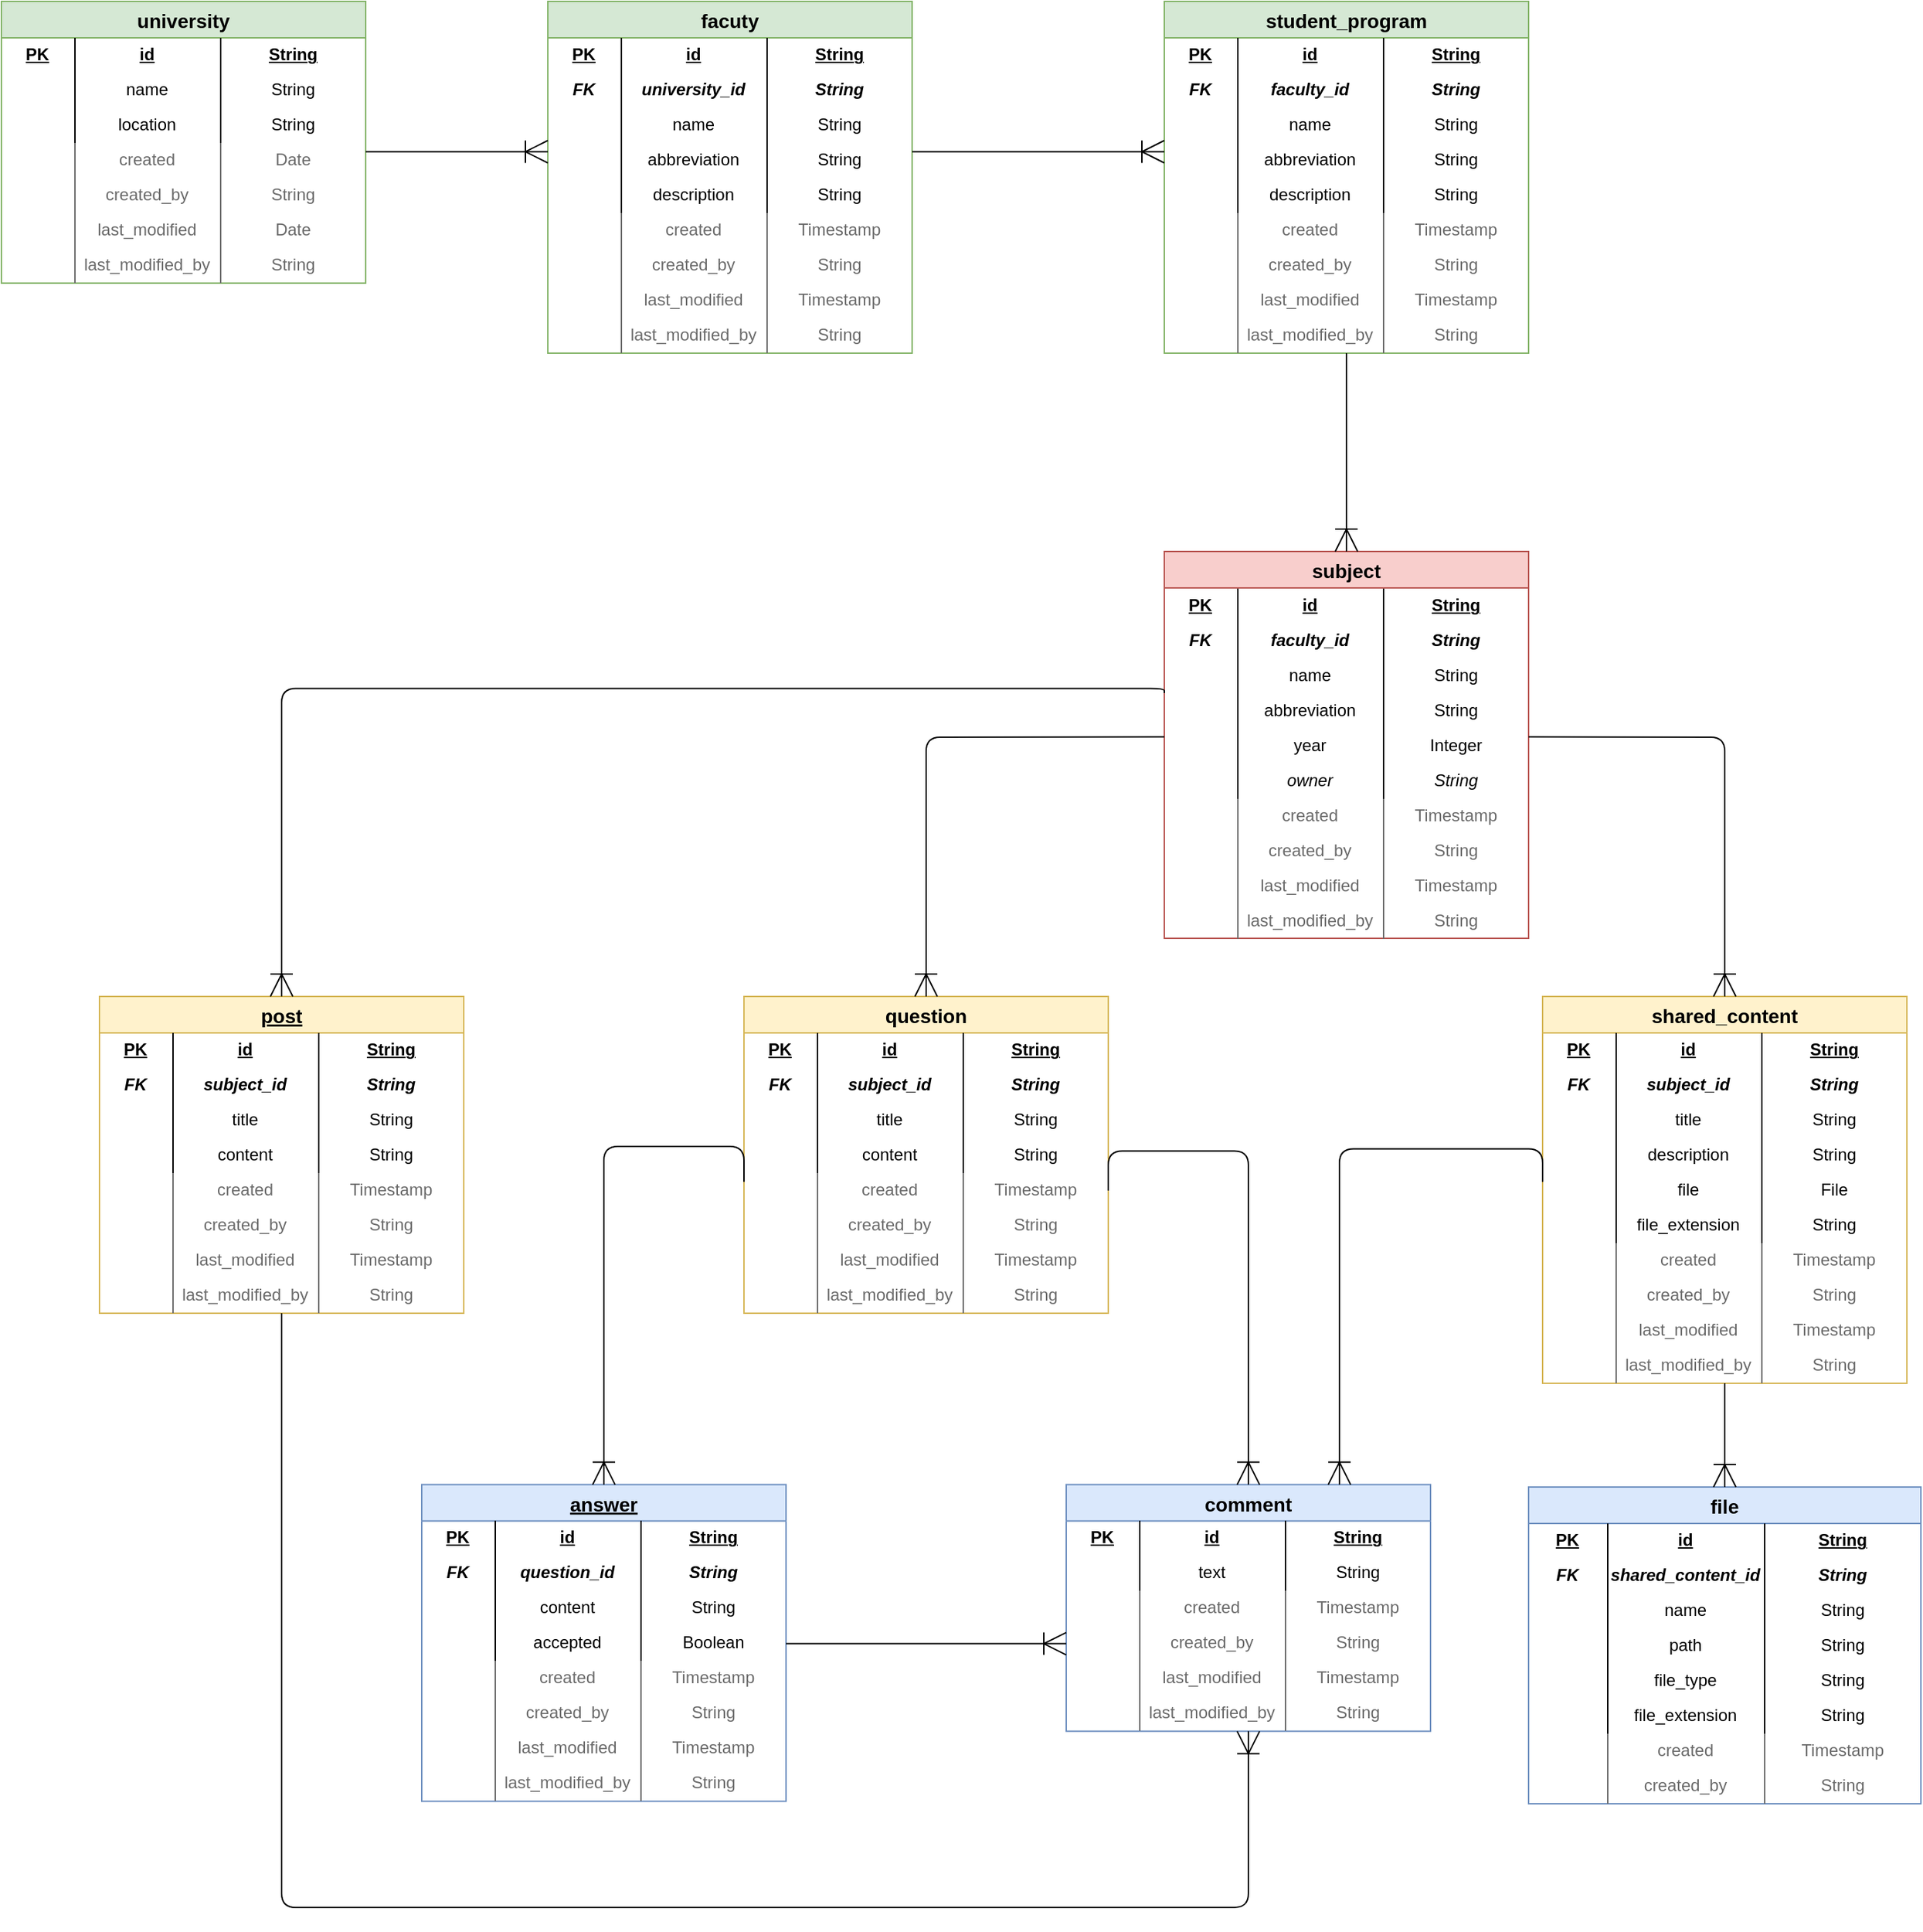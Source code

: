 <mxfile version="12.6.5" type="device"><diagram id="9NqygpQgP2hcuKEnArBm" name="Page-1"><mxGraphModel dx="2858" dy="1174" grid="1" gridSize="10" guides="1" tooltips="1" connect="1" arrows="1" fold="1" page="1" pageScale="1" pageWidth="827" pageHeight="1169" math="0" shadow="0"><root><mxCell id="0"/><mxCell id="1" parent="0"/><mxCell id="S0evND0m9qGn4uNejX-K-3" value="comment" style="swimlane;fontStyle=1;childLayout=stackLayout;horizontal=1;startSize=26;fillColor=#dae8fc;horizontalStack=0;resizeParent=1;resizeParentMax=0;resizeLast=0;collapsible=1;marginBottom=0;swimlaneFillColor=#ffffff;align=center;fontSize=14;rounded=0;shadow=0;glass=0;strokeWidth=1;strokeColor=#6c8ebf;" vertex="1" parent="1"><mxGeometry x="110" y="1168.29" width="260" height="176" as="geometry"/></mxCell><mxCell id="S0evND0m9qGn4uNejX-K-4" value="&lt;table style=&quot;width: 100% ; height: 100% ; border-collapse: collapse&quot; width=&quot;100%&quot;&gt;&lt;tbody&gt;&lt;tr&gt;&lt;td width=&quot;20%&quot; align=&quot;center&quot;&gt;&lt;b&gt;PK&lt;br&gt;&lt;/b&gt;&lt;/td&gt;&lt;td style=&quot;border-left: 1px solid ; border-right: 1px solid&quot; width=&quot;40%&quot; align=&quot;center&quot;&gt;&lt;b&gt;id&lt;br&gt;&lt;/b&gt;&lt;/td&gt;&lt;td width=&quot;40%&quot; align=&quot;center&quot;&gt;&lt;b&gt;String&lt;br&gt;&lt;/b&gt;&lt;/td&gt;&lt;/tr&gt;&lt;/tbody&gt;&lt;/table&gt;" style="text;html=1;strokeColor=none;fillColor=none;overflow=fill;rounded=0;shadow=0;glass=0;align=left;fontStyle=4" vertex="1" parent="S0evND0m9qGn4uNejX-K-3"><mxGeometry y="26" width="260" height="25" as="geometry"/></mxCell><mxCell id="S0evND0m9qGn4uNejX-K-5" value="&lt;table style=&quot;width: 100% ; height: 100% ; border-collapse: collapse&quot; width=&quot;100%&quot;&gt;&lt;tbody&gt;&lt;tr&gt;&lt;td width=&quot;20%&quot; align=&quot;center&quot;&gt;&lt;br&gt;&lt;/td&gt;&lt;td style=&quot;border-left: 1px solid ; border-right: 1px solid&quot; width=&quot;40%&quot; align=&quot;center&quot;&gt;text&lt;br&gt;&lt;/td&gt;&lt;td width=&quot;40%&quot; align=&quot;center&quot;&gt;String&lt;br&gt;&lt;/td&gt;&lt;/tr&gt;&lt;/tbody&gt;&lt;/table&gt;" style="text;html=1;strokeColor=none;fillColor=none;overflow=fill;rounded=0;shadow=0;glass=0;align=left;" vertex="1" parent="S0evND0m9qGn4uNejX-K-3"><mxGeometry y="51" width="260" height="25" as="geometry"/></mxCell><mxCell id="S0evND0m9qGn4uNejX-K-6" value="&lt;table style=&quot;width: 100% ; height: 100% ; border-collapse: collapse&quot; width=&quot;100%&quot;&gt;&lt;tbody&gt;&lt;tr&gt;&lt;td width=&quot;20%&quot; align=&quot;center&quot;&gt;&lt;br&gt;&lt;/td&gt;&lt;td style=&quot;border-left: 1px solid ; border-right: 1px solid&quot; width=&quot;40%&quot; align=&quot;center&quot;&gt;created&lt;br&gt;&lt;/td&gt;&lt;td width=&quot;40%&quot; align=&quot;center&quot;&gt;Timestamp&lt;br&gt;&lt;/td&gt;&lt;/tr&gt;&lt;/tbody&gt;&lt;/table&gt;" style="text;html=1;overflow=fill;rounded=0;shadow=0;glass=0;align=left;fontColor=#6B6B6B;" vertex="1" parent="S0evND0m9qGn4uNejX-K-3"><mxGeometry y="76" width="260" height="25" as="geometry"/></mxCell><mxCell id="S0evND0m9qGn4uNejX-K-7" value="&lt;table style=&quot;width: 100% ; height: 100% ; border-collapse: collapse&quot; width=&quot;100%&quot;&gt;&lt;tbody&gt;&lt;tr&gt;&lt;td width=&quot;20%&quot; align=&quot;center&quot;&gt;&lt;br&gt;&lt;/td&gt;&lt;td style=&quot;border-left: 1px solid ; border-right: 1px solid&quot; width=&quot;40%&quot; align=&quot;center&quot;&gt;created_by&lt;br&gt;&lt;/td&gt;&lt;td width=&quot;40%&quot; align=&quot;center&quot;&gt;String&lt;br&gt;&lt;/td&gt;&lt;/tr&gt;&lt;/tbody&gt;&lt;/table&gt;" style="text;html=1;overflow=fill;rounded=0;shadow=0;glass=0;align=left;fontColor=#6B6B6B;" vertex="1" parent="S0evND0m9qGn4uNejX-K-3"><mxGeometry y="101" width="260" height="25" as="geometry"/></mxCell><mxCell id="S0evND0m9qGn4uNejX-K-8" value="&lt;table style=&quot;width: 100% ; height: 100% ; border-collapse: collapse&quot; width=&quot;100%&quot;&gt;&lt;tbody&gt;&lt;tr&gt;&lt;td width=&quot;20%&quot; align=&quot;center&quot;&gt;&lt;br&gt;&lt;/td&gt;&lt;td style=&quot;border-left: 1px solid ; border-right: 1px solid&quot; width=&quot;40%&quot; align=&quot;center&quot;&gt;last_modified&lt;br&gt;&lt;/td&gt;&lt;td width=&quot;40%&quot; align=&quot;center&quot;&gt;Timestamp&lt;br&gt;&lt;/td&gt;&lt;/tr&gt;&lt;/tbody&gt;&lt;/table&gt;" style="text;html=1;overflow=fill;rounded=0;shadow=0;glass=0;align=left;fontColor=#6B6B6B;" vertex="1" parent="S0evND0m9qGn4uNejX-K-3"><mxGeometry y="126" width="260" height="25" as="geometry"/></mxCell><mxCell id="S0evND0m9qGn4uNejX-K-9" value="&lt;table style=&quot;width: 100% ; height: 100% ; border-collapse: collapse&quot; width=&quot;100%&quot;&gt;&lt;tbody&gt;&lt;tr&gt;&lt;td width=&quot;20%&quot; align=&quot;center&quot;&gt;&lt;br&gt;&lt;/td&gt;&lt;td style=&quot;border-left: 1px solid ; border-right: 1px solid&quot; width=&quot;40%&quot; align=&quot;center&quot;&gt;last_modified_by&lt;/td&gt;&lt;td width=&quot;40%&quot; align=&quot;center&quot;&gt;String&lt;br&gt;&lt;/td&gt;&lt;/tr&gt;&lt;/tbody&gt;&lt;/table&gt;" style="text;html=1;overflow=fill;rounded=0;shadow=0;glass=0;align=left;fontColor=#6B6B6B;" vertex="1" parent="S0evND0m9qGn4uNejX-K-3"><mxGeometry y="151" width="260" height="25" as="geometry"/></mxCell><mxCell id="S0evND0m9qGn4uNejX-K-10" value="student_program" style="swimlane;fontStyle=1;childLayout=stackLayout;horizontal=1;startSize=26;fillColor=#d5e8d4;horizontalStack=0;resizeParent=1;resizeParentMax=0;resizeLast=0;collapsible=1;marginBottom=0;swimlaneFillColor=#ffffff;align=center;fontSize=14;rounded=0;shadow=0;glass=0;strokeWidth=1;strokeColor=#82b366;" vertex="1" parent="1"><mxGeometry x="180" y="110" width="260" height="251" as="geometry"/></mxCell><mxCell id="S0evND0m9qGn4uNejX-K-11" value="&lt;table style=&quot;width: 100% ; height: 100% ; border-collapse: collapse&quot; width=&quot;100%&quot;&gt;&lt;tbody&gt;&lt;tr&gt;&lt;td width=&quot;20%&quot; align=&quot;center&quot;&gt;&lt;b&gt;&lt;u&gt;PK&lt;/u&gt;&lt;br&gt;&lt;/b&gt;&lt;/td&gt;&lt;td style=&quot;border-left: 1px solid ; border-right: 1px solid&quot; width=&quot;40%&quot; align=&quot;center&quot;&gt;&lt;b&gt;&lt;u&gt;id&lt;/u&gt;&lt;br&gt;&lt;/b&gt;&lt;/td&gt;&lt;td width=&quot;40%&quot; align=&quot;center&quot;&gt;&lt;b&gt;&lt;u&gt;String&lt;/u&gt;&lt;br&gt;&lt;/b&gt;&lt;/td&gt;&lt;/tr&gt;&lt;/tbody&gt;&lt;/table&gt;" style="text;html=1;strokeColor=none;fillColor=none;overflow=fill;rounded=0;shadow=0;glass=0;align=left;" vertex="1" parent="S0evND0m9qGn4uNejX-K-10"><mxGeometry y="26" width="260" height="25" as="geometry"/></mxCell><mxCell id="S0evND0m9qGn4uNejX-K-14" value="&lt;table style=&quot;width: 100% ; height: 100% ; border-collapse: collapse&quot; width=&quot;100%&quot;&gt;&lt;tbody&gt;&lt;tr&gt;&lt;td width=&quot;20%&quot; align=&quot;center&quot;&gt;FK&lt;/td&gt;&lt;td style=&quot;border-left: 1px solid ; border-right: 1px solid&quot; width=&quot;40%&quot; align=&quot;center&quot;&gt;&lt;span&gt;faculty_id&lt;/span&gt;&lt;br&gt;&lt;/td&gt;&lt;td width=&quot;40%&quot; align=&quot;center&quot;&gt;&lt;span&gt;String&lt;/span&gt;&lt;br&gt;&lt;/td&gt;&lt;/tr&gt;&lt;/tbody&gt;&lt;/table&gt;" style="text;html=1;strokeColor=none;fillColor=none;overflow=fill;rounded=0;shadow=0;glass=0;align=left;fontStyle=3" vertex="1" parent="S0evND0m9qGn4uNejX-K-10"><mxGeometry y="51" width="260" height="25" as="geometry"/></mxCell><mxCell id="S0evND0m9qGn4uNejX-K-12" value="&lt;table style=&quot;width: 100% ; height: 100% ; border-collapse: collapse&quot; width=&quot;100%&quot;&gt;&lt;tbody&gt;&lt;tr&gt;&lt;td width=&quot;20%&quot; align=&quot;center&quot;&gt;&lt;br&gt;&lt;/td&gt;&lt;td style=&quot;border-left: 1px solid ; border-right: 1px solid&quot; width=&quot;40%&quot; align=&quot;center&quot;&gt;&lt;span&gt;name&lt;/span&gt;&lt;/td&gt;&lt;td width=&quot;40%&quot; align=&quot;center&quot;&gt;&lt;span&gt;String&lt;/span&gt;&lt;br&gt;&lt;/td&gt;&lt;/tr&gt;&lt;/tbody&gt;&lt;/table&gt;" style="text;html=1;strokeColor=none;fillColor=none;overflow=fill;rounded=0;shadow=0;glass=0;align=left;fontStyle=0" vertex="1" parent="S0evND0m9qGn4uNejX-K-10"><mxGeometry y="76" width="260" height="25" as="geometry"/></mxCell><mxCell id="S0evND0m9qGn4uNejX-K-13" value="&lt;table style=&quot;width: 100% ; height: 100% ; border-collapse: collapse&quot; width=&quot;100%&quot;&gt;&lt;tbody&gt;&lt;tr&gt;&lt;td width=&quot;20%&quot; align=&quot;center&quot;&gt;&lt;/td&gt;&lt;td style=&quot;border-left: 1px solid ; border-right: 1px solid&quot; width=&quot;40%&quot; align=&quot;center&quot;&gt;&lt;span&gt;abbreviation&lt;/span&gt;&lt;br&gt;&lt;/td&gt;&lt;td width=&quot;40%&quot; align=&quot;center&quot;&gt;&lt;span&gt;String&lt;/span&gt;&lt;br&gt;&lt;/td&gt;&lt;/tr&gt;&lt;/tbody&gt;&lt;/table&gt;" style="text;html=1;strokeColor=none;fillColor=none;overflow=fill;rounded=0;shadow=0;glass=0;align=left;fontStyle=0" vertex="1" parent="S0evND0m9qGn4uNejX-K-10"><mxGeometry y="101" width="260" height="25" as="geometry"/></mxCell><mxCell id="S0evND0m9qGn4uNejX-K-81" value="&lt;table style=&quot;width: 100% ; height: 100% ; border-collapse: collapse&quot; width=&quot;100%&quot;&gt;&lt;tbody&gt;&lt;tr&gt;&lt;td width=&quot;20%&quot; align=&quot;center&quot;&gt;&lt;/td&gt;&lt;td style=&quot;border-left: 1px solid ; border-right: 1px solid&quot; width=&quot;40%&quot; align=&quot;center&quot;&gt;description&lt;/td&gt;&lt;td width=&quot;40%&quot; align=&quot;center&quot;&gt;&lt;span&gt;String&lt;/span&gt;&lt;br&gt;&lt;/td&gt;&lt;/tr&gt;&lt;/tbody&gt;&lt;/table&gt;" style="text;html=1;strokeColor=none;fillColor=none;overflow=fill;rounded=0;shadow=0;glass=0;align=left;fontStyle=0" vertex="1" parent="S0evND0m9qGn4uNejX-K-10"><mxGeometry y="126" width="260" height="25" as="geometry"/></mxCell><mxCell id="S0evND0m9qGn4uNejX-K-16" value="&lt;table style=&quot;width: 100% ; height: 100% ; border-collapse: collapse&quot; width=&quot;100%&quot;&gt;&lt;tbody&gt;&lt;tr&gt;&lt;td width=&quot;20%&quot; align=&quot;center&quot;&gt;&lt;br&gt;&lt;/td&gt;&lt;td style=&quot;border-left: 1px solid ; border-right: 1px solid&quot; width=&quot;40%&quot; align=&quot;center&quot;&gt;created&lt;br&gt;&lt;/td&gt;&lt;td width=&quot;40%&quot; align=&quot;center&quot;&gt;Timestamp&lt;br&gt;&lt;/td&gt;&lt;/tr&gt;&lt;/tbody&gt;&lt;/table&gt;" style="text;html=1;overflow=fill;rounded=0;shadow=0;glass=0;align=left;fontColor=#6B6B6B;" vertex="1" parent="S0evND0m9qGn4uNejX-K-10"><mxGeometry y="151" width="260" height="25" as="geometry"/></mxCell><mxCell id="S0evND0m9qGn4uNejX-K-17" value="&lt;table style=&quot;width: 100% ; height: 100% ; border-collapse: collapse&quot; width=&quot;100%&quot;&gt;&lt;tbody&gt;&lt;tr&gt;&lt;td width=&quot;20%&quot; align=&quot;center&quot;&gt;&lt;br&gt;&lt;/td&gt;&lt;td style=&quot;border-left: 1px solid ; border-right: 1px solid&quot; width=&quot;40%&quot; align=&quot;center&quot;&gt;created_by&lt;br&gt;&lt;/td&gt;&lt;td width=&quot;40%&quot; align=&quot;center&quot;&gt;String&lt;br&gt;&lt;/td&gt;&lt;/tr&gt;&lt;/tbody&gt;&lt;/table&gt;" style="text;html=1;overflow=fill;rounded=0;shadow=0;glass=0;align=left;fontColor=#6B6B6B;" vertex="1" parent="S0evND0m9qGn4uNejX-K-10"><mxGeometry y="176" width="260" height="25" as="geometry"/></mxCell><mxCell id="S0evND0m9qGn4uNejX-K-18" value="&lt;table style=&quot;width: 100% ; height: 100% ; border-collapse: collapse&quot; width=&quot;100%&quot;&gt;&lt;tbody&gt;&lt;tr&gt;&lt;td width=&quot;20%&quot; align=&quot;center&quot;&gt;&lt;br&gt;&lt;/td&gt;&lt;td style=&quot;border-left: 1px solid ; border-right: 1px solid&quot; width=&quot;40%&quot; align=&quot;center&quot;&gt;last_modified&lt;br&gt;&lt;/td&gt;&lt;td width=&quot;40%&quot; align=&quot;center&quot;&gt;Timestamp&lt;br&gt;&lt;/td&gt;&lt;/tr&gt;&lt;/tbody&gt;&lt;/table&gt;" style="text;html=1;overflow=fill;rounded=0;shadow=0;glass=0;align=left;fontColor=#6B6B6B;" vertex="1" parent="S0evND0m9qGn4uNejX-K-10"><mxGeometry y="201" width="260" height="25" as="geometry"/></mxCell><mxCell id="S0evND0m9qGn4uNejX-K-19" value="&lt;table style=&quot;width: 100% ; height: 100% ; border-collapse: collapse&quot; width=&quot;100%&quot;&gt;&lt;tbody&gt;&lt;tr&gt;&lt;td width=&quot;20%&quot; align=&quot;center&quot;&gt;&lt;br&gt;&lt;/td&gt;&lt;td style=&quot;border-left: 1px solid ; border-right: 1px solid&quot; width=&quot;40%&quot; align=&quot;center&quot;&gt;last_modified_by&lt;/td&gt;&lt;td width=&quot;40%&quot; align=&quot;center&quot;&gt;String&lt;br&gt;&lt;/td&gt;&lt;/tr&gt;&lt;/tbody&gt;&lt;/table&gt;" style="text;html=1;overflow=fill;rounded=0;shadow=0;glass=0;align=left;fontColor=#6B6B6B;" vertex="1" parent="S0evND0m9qGn4uNejX-K-10"><mxGeometry y="226" width="260" height="25" as="geometry"/></mxCell><mxCell id="S0evND0m9qGn4uNejX-K-20" value="subject" style="swimlane;fontStyle=1;childLayout=stackLayout;horizontal=1;startSize=26;fillColor=#f8cecc;horizontalStack=0;resizeParent=1;resizeParentMax=0;resizeLast=0;collapsible=1;marginBottom=0;swimlaneFillColor=#ffffff;align=center;fontSize=14;rounded=0;shadow=0;glass=0;strokeWidth=1;strokeColor=#b85450;" vertex="1" parent="1"><mxGeometry x="180" y="502.5" width="260" height="276" as="geometry"/></mxCell><mxCell id="S0evND0m9qGn4uNejX-K-21" value="&lt;table style=&quot;width: 100% ; height: 100% ; border-collapse: collapse&quot; width=&quot;100%&quot;&gt;&lt;tbody&gt;&lt;tr&gt;&lt;td width=&quot;20%&quot; align=&quot;center&quot;&gt;&lt;b&gt;PK&lt;br&gt;&lt;/b&gt;&lt;/td&gt;&lt;td style=&quot;border-left: 1px solid ; border-right: 1px solid&quot; width=&quot;40%&quot; align=&quot;center&quot;&gt;&lt;b&gt;id&lt;br&gt;&lt;/b&gt;&lt;/td&gt;&lt;td width=&quot;40%&quot; align=&quot;center&quot;&gt;&lt;b&gt;String&lt;br&gt;&lt;/b&gt;&lt;/td&gt;&lt;/tr&gt;&lt;/tbody&gt;&lt;/table&gt;" style="text;html=1;strokeColor=none;fillColor=none;overflow=fill;rounded=0;shadow=0;glass=0;align=left;fontStyle=4" vertex="1" parent="S0evND0m9qGn4uNejX-K-20"><mxGeometry y="26" width="260" height="25" as="geometry"/></mxCell><mxCell id="S0evND0m9qGn4uNejX-K-82" value="&lt;table style=&quot;width: 100% ; height: 100% ; border-collapse: collapse&quot; width=&quot;100%&quot;&gt;&lt;tbody&gt;&lt;tr&gt;&lt;td width=&quot;20%&quot; align=&quot;center&quot;&gt;FK&lt;/td&gt;&lt;td style=&quot;border-left: 1px solid ; border-right: 1px solid&quot; width=&quot;40%&quot; align=&quot;center&quot;&gt;&lt;span&gt;faculty_id&lt;/span&gt;&lt;br&gt;&lt;/td&gt;&lt;td width=&quot;40%&quot; align=&quot;center&quot;&gt;&lt;span&gt;String&lt;/span&gt;&lt;br&gt;&lt;/td&gt;&lt;/tr&gt;&lt;/tbody&gt;&lt;/table&gt;" style="text;html=1;strokeColor=none;fillColor=none;overflow=fill;rounded=0;shadow=0;glass=0;align=left;fontStyle=3" vertex="1" parent="S0evND0m9qGn4uNejX-K-20"><mxGeometry y="51" width="260" height="25" as="geometry"/></mxCell><mxCell id="S0evND0m9qGn4uNejX-K-22" value="&lt;table style=&quot;width: 100% ; height: 100% ; border-collapse: collapse&quot; width=&quot;100%&quot;&gt;&lt;tbody&gt;&lt;tr&gt;&lt;td width=&quot;20%&quot; align=&quot;center&quot;&gt;&lt;br&gt;&lt;/td&gt;&lt;td style=&quot;border-left: 1px solid ; border-right: 1px solid&quot; width=&quot;40%&quot; align=&quot;center&quot;&gt;name&lt;br&gt;&lt;/td&gt;&lt;td width=&quot;40%&quot; align=&quot;center&quot;&gt;String&lt;br&gt;&lt;/td&gt;&lt;/tr&gt;&lt;/tbody&gt;&lt;/table&gt;" style="text;html=1;strokeColor=none;fillColor=none;overflow=fill;rounded=0;shadow=0;glass=0;align=left;" vertex="1" parent="S0evND0m9qGn4uNejX-K-20"><mxGeometry y="76" width="260" height="25" as="geometry"/></mxCell><mxCell id="S0evND0m9qGn4uNejX-K-84" value="&lt;table style=&quot;width: 100% ; height: 100% ; border-collapse: collapse&quot; width=&quot;100%&quot;&gt;&lt;tbody&gt;&lt;tr&gt;&lt;td width=&quot;20%&quot; align=&quot;center&quot;&gt;&lt;/td&gt;&lt;td style=&quot;border-left: 1px solid ; border-right: 1px solid&quot; width=&quot;40%&quot; align=&quot;center&quot;&gt;&lt;span&gt;abbreviation&lt;/span&gt;&lt;br&gt;&lt;/td&gt;&lt;td width=&quot;40%&quot; align=&quot;center&quot;&gt;&lt;span&gt;String&lt;/span&gt;&lt;br&gt;&lt;/td&gt;&lt;/tr&gt;&lt;/tbody&gt;&lt;/table&gt;" style="text;html=1;strokeColor=none;fillColor=none;overflow=fill;rounded=0;shadow=0;glass=0;align=left;fontStyle=0" vertex="1" parent="S0evND0m9qGn4uNejX-K-20"><mxGeometry y="101" width="260" height="25" as="geometry"/></mxCell><mxCell id="S0evND0m9qGn4uNejX-K-23" value="&lt;table style=&quot;width: 100% ; height: 100% ; border-collapse: collapse&quot; width=&quot;100%&quot;&gt;&lt;tbody&gt;&lt;tr&gt;&lt;td width=&quot;20%&quot; align=&quot;center&quot;&gt;&lt;br&gt;&lt;/td&gt;&lt;td style=&quot;border-left: 1px solid ; border-right: 1px solid&quot; width=&quot;40%&quot; align=&quot;center&quot;&gt;year&lt;/td&gt;&lt;td width=&quot;40%&quot; align=&quot;center&quot;&gt;Integer&lt;br&gt;&lt;/td&gt;&lt;/tr&gt;&lt;/tbody&gt;&lt;/table&gt;" style="text;html=1;strokeColor=none;fillColor=none;overflow=fill;rounded=0;shadow=0;glass=0;align=left;" vertex="1" parent="S0evND0m9qGn4uNejX-K-20"><mxGeometry y="126" width="260" height="25" as="geometry"/></mxCell><mxCell id="S0evND0m9qGn4uNejX-K-85" value="&lt;table style=&quot;width: 100% ; height: 100% ; border-collapse: collapse&quot; width=&quot;100%&quot;&gt;&lt;tbody&gt;&lt;tr&gt;&lt;td width=&quot;20%&quot; align=&quot;center&quot;&gt;&lt;br&gt;&lt;/td&gt;&lt;td style=&quot;border-left: 1px solid ; border-right: 1px solid&quot; width=&quot;40%&quot; align=&quot;center&quot;&gt;&lt;span&gt;owner&lt;/span&gt;&lt;br&gt;&lt;/td&gt;&lt;td width=&quot;40%&quot; align=&quot;center&quot;&gt;&lt;span&gt;String&lt;/span&gt;&lt;br&gt;&lt;/td&gt;&lt;/tr&gt;&lt;/tbody&gt;&lt;/table&gt;" style="text;html=1;strokeColor=none;fillColor=none;overflow=fill;rounded=0;shadow=0;glass=0;align=left;fontStyle=2" vertex="1" parent="S0evND0m9qGn4uNejX-K-20"><mxGeometry y="151" width="260" height="25" as="geometry"/></mxCell><mxCell id="S0evND0m9qGn4uNejX-K-28" value="&lt;table style=&quot;width: 100% ; height: 100% ; border-collapse: collapse&quot; width=&quot;100%&quot;&gt;&lt;tbody&gt;&lt;tr&gt;&lt;td width=&quot;20%&quot; align=&quot;center&quot;&gt;&lt;br&gt;&lt;/td&gt;&lt;td style=&quot;border-left: 1px solid ; border-right: 1px solid&quot; width=&quot;40%&quot; align=&quot;center&quot;&gt;created&lt;br&gt;&lt;/td&gt;&lt;td width=&quot;40%&quot; align=&quot;center&quot;&gt;Timestamp&lt;br&gt;&lt;/td&gt;&lt;/tr&gt;&lt;/tbody&gt;&lt;/table&gt;" style="text;html=1;strokeColor=none;fillColor=none;overflow=fill;rounded=0;shadow=0;glass=0;align=left;fontColor=#6B6B6B;" vertex="1" parent="S0evND0m9qGn4uNejX-K-20"><mxGeometry y="176" width="260" height="25" as="geometry"/></mxCell><mxCell id="S0evND0m9qGn4uNejX-K-29" value="&lt;table style=&quot;width: 100% ; height: 100% ; border-collapse: collapse&quot; width=&quot;100%&quot;&gt;&lt;tbody&gt;&lt;tr&gt;&lt;td width=&quot;20%&quot; align=&quot;center&quot;&gt;&lt;br&gt;&lt;/td&gt;&lt;td style=&quot;border-left: 1px solid ; border-right: 1px solid&quot; width=&quot;40%&quot; align=&quot;center&quot;&gt;created_by&lt;br&gt;&lt;/td&gt;&lt;td width=&quot;40%&quot; align=&quot;center&quot;&gt;String&lt;br&gt;&lt;/td&gt;&lt;/tr&gt;&lt;/tbody&gt;&lt;/table&gt;" style="text;html=1;strokeColor=none;fillColor=none;overflow=fill;rounded=0;shadow=0;glass=0;align=left;fontColor=#6B6B6B;" vertex="1" parent="S0evND0m9qGn4uNejX-K-20"><mxGeometry y="201" width="260" height="25" as="geometry"/></mxCell><mxCell id="S0evND0m9qGn4uNejX-K-30" value="&lt;table style=&quot;width: 100% ; height: 100% ; border-collapse: collapse&quot; width=&quot;100%&quot;&gt;&lt;tbody&gt;&lt;tr&gt;&lt;td width=&quot;20%&quot; align=&quot;center&quot;&gt;&lt;br&gt;&lt;/td&gt;&lt;td style=&quot;border-left: 1px solid ; border-right: 1px solid&quot; width=&quot;40%&quot; align=&quot;center&quot;&gt;last_modified&lt;br&gt;&lt;/td&gt;&lt;td width=&quot;40%&quot; align=&quot;center&quot;&gt;Timestamp&lt;br&gt;&lt;/td&gt;&lt;/tr&gt;&lt;/tbody&gt;&lt;/table&gt;" style="text;html=1;strokeColor=none;fillColor=none;overflow=fill;rounded=0;shadow=0;glass=0;align=left;fontColor=#6B6B6B;" vertex="1" parent="S0evND0m9qGn4uNejX-K-20"><mxGeometry y="226" width="260" height="25" as="geometry"/></mxCell><mxCell id="S0evND0m9qGn4uNejX-K-31" value="&lt;table style=&quot;width: 100% ; height: 100% ; border-collapse: collapse&quot; width=&quot;100%&quot;&gt;&lt;tbody&gt;&lt;tr&gt;&lt;td width=&quot;20%&quot; align=&quot;center&quot;&gt;&lt;br&gt;&lt;/td&gt;&lt;td style=&quot;border-left: 1px solid ; border-right: 1px solid&quot; width=&quot;40%&quot; align=&quot;center&quot;&gt;last_modified_by&lt;/td&gt;&lt;td width=&quot;40%&quot; align=&quot;center&quot;&gt;String&lt;br&gt;&lt;/td&gt;&lt;/tr&gt;&lt;/tbody&gt;&lt;/table&gt;" style="text;html=1;strokeColor=none;fillColor=none;overflow=fill;rounded=0;shadow=0;glass=0;align=left;fontColor=#6B6B6B;" vertex="1" parent="S0evND0m9qGn4uNejX-K-20"><mxGeometry y="251" width="260" height="25" as="geometry"/></mxCell><mxCell id="S0evND0m9qGn4uNejX-K-32" value="file" style="swimlane;fontStyle=1;childLayout=stackLayout;horizontal=1;startSize=26;fillColor=#dae8fc;horizontalStack=0;resizeParent=1;resizeParentMax=0;resizeLast=0;collapsible=1;marginBottom=0;swimlaneFillColor=#ffffff;align=center;fontSize=14;rounded=0;shadow=0;glass=0;strokeWidth=1;strokeColor=#6c8ebf;" vertex="1" parent="1"><mxGeometry x="440" y="1170" width="280" height="226" as="geometry"/></mxCell><mxCell id="S0evND0m9qGn4uNejX-K-33" value="&lt;table style=&quot;width: 100% ; height: 100% ; border-collapse: collapse&quot; width=&quot;100%&quot;&gt;&lt;tbody&gt;&lt;tr&gt;&lt;td width=&quot;20%&quot; align=&quot;center&quot;&gt;&lt;b&gt;PK&lt;br&gt;&lt;/b&gt;&lt;/td&gt;&lt;td style=&quot;border-left: 1px solid ; border-right: 1px solid&quot; width=&quot;40%&quot; align=&quot;center&quot;&gt;&lt;b&gt;id&lt;br&gt;&lt;/b&gt;&lt;/td&gt;&lt;td width=&quot;40%&quot; align=&quot;center&quot;&gt;&lt;b&gt;String&lt;br&gt;&lt;/b&gt;&lt;/td&gt;&lt;/tr&gt;&lt;/tbody&gt;&lt;/table&gt;" style="text;html=1;strokeColor=none;fillColor=none;overflow=fill;rounded=0;shadow=0;glass=0;align=left;fontStyle=4" vertex="1" parent="S0evND0m9qGn4uNejX-K-32"><mxGeometry y="26" width="280" height="25" as="geometry"/></mxCell><mxCell id="S0evND0m9qGn4uNejX-K-86" value="&lt;table style=&quot;width: 100% ; height: 100% ; border-collapse: collapse&quot; width=&quot;100%&quot;&gt;&lt;tbody&gt;&lt;tr&gt;&lt;td width=&quot;20%&quot; align=&quot;center&quot;&gt;&lt;b&gt;FK&lt;br&gt;&lt;/b&gt;&lt;/td&gt;&lt;td style=&quot;border-left: 1px solid ; border-right: 1px solid&quot; width=&quot;40%&quot; align=&quot;center&quot;&gt;&lt;b&gt;shared_content_id&lt;br&gt;&lt;/b&gt;&lt;/td&gt;&lt;td width=&quot;40%&quot; align=&quot;center&quot;&gt;&lt;b&gt;String&lt;br&gt;&lt;/b&gt;&lt;/td&gt;&lt;/tr&gt;&lt;/tbody&gt;&lt;/table&gt;" style="text;html=1;strokeColor=none;fillColor=none;overflow=fill;rounded=0;shadow=0;glass=0;align=left;fontStyle=2" vertex="1" parent="S0evND0m9qGn4uNejX-K-32"><mxGeometry y="51" width="280" height="25" as="geometry"/></mxCell><mxCell id="S0evND0m9qGn4uNejX-K-34" value="&lt;table style=&quot;width: 100% ; height: 100% ; border-collapse: collapse&quot; width=&quot;100%&quot;&gt;&lt;tbody&gt;&lt;tr&gt;&lt;td width=&quot;20%&quot; align=&quot;center&quot;&gt;&lt;br&gt;&lt;/td&gt;&lt;td style=&quot;border-left: 1px solid ; border-right: 1px solid&quot; width=&quot;40%&quot; align=&quot;center&quot;&gt;name&lt;/td&gt;&lt;td width=&quot;40%&quot; align=&quot;center&quot;&gt;String&lt;br&gt;&lt;/td&gt;&lt;/tr&gt;&lt;/tbody&gt;&lt;/table&gt;" style="text;html=1;strokeColor=none;fillColor=none;overflow=fill;rounded=0;shadow=0;glass=0;align=left;" vertex="1" parent="S0evND0m9qGn4uNejX-K-32"><mxGeometry y="76" width="280" height="25" as="geometry"/></mxCell><mxCell id="S0evND0m9qGn4uNejX-K-108" value="&lt;table style=&quot;width: 100% ; height: 100% ; border-collapse: collapse&quot; width=&quot;100%&quot;&gt;&lt;tbody&gt;&lt;tr&gt;&lt;td width=&quot;20%&quot; align=&quot;center&quot;&gt;&lt;br&gt;&lt;/td&gt;&lt;td style=&quot;border-left: 1px solid ; border-right: 1px solid&quot; width=&quot;40%&quot; align=&quot;center&quot;&gt;path&lt;/td&gt;&lt;td width=&quot;40%&quot; align=&quot;center&quot;&gt;String&lt;br&gt;&lt;/td&gt;&lt;/tr&gt;&lt;/tbody&gt;&lt;/table&gt;" style="text;html=1;strokeColor=none;fillColor=none;overflow=fill;rounded=0;shadow=0;glass=0;align=left;" vertex="1" parent="S0evND0m9qGn4uNejX-K-32"><mxGeometry y="101" width="280" height="25" as="geometry"/></mxCell><mxCell id="S0evND0m9qGn4uNejX-K-109" value="&lt;table style=&quot;width: 100% ; height: 100% ; border-collapse: collapse&quot; width=&quot;100%&quot;&gt;&lt;tbody&gt;&lt;tr&gt;&lt;td width=&quot;20%&quot; align=&quot;center&quot;&gt;&lt;br&gt;&lt;/td&gt;&lt;td style=&quot;border-left: 1px solid ; border-right: 1px solid&quot; width=&quot;40%&quot; align=&quot;center&quot;&gt;file_type&lt;/td&gt;&lt;td width=&quot;40%&quot; align=&quot;center&quot;&gt;String&lt;br&gt;&lt;/td&gt;&lt;/tr&gt;&lt;/tbody&gt;&lt;/table&gt;" style="text;html=1;strokeColor=none;fillColor=none;overflow=fill;rounded=0;shadow=0;glass=0;align=left;" vertex="1" parent="S0evND0m9qGn4uNejX-K-32"><mxGeometry y="126" width="280" height="25" as="geometry"/></mxCell><mxCell id="S0evND0m9qGn4uNejX-K-35" value="&lt;table style=&quot;width: 100% ; height: 100% ; border-collapse: collapse&quot; width=&quot;100%&quot;&gt;&lt;tbody&gt;&lt;tr&gt;&lt;td width=&quot;20%&quot; align=&quot;center&quot;&gt;&lt;br&gt;&lt;/td&gt;&lt;td style=&quot;border-left: 1px solid ; border-right: 1px solid&quot; width=&quot;40%&quot; align=&quot;center&quot;&gt;file_extension&lt;/td&gt;&lt;td width=&quot;40%&quot; align=&quot;center&quot;&gt;String&lt;br&gt;&lt;/td&gt;&lt;/tr&gt;&lt;/tbody&gt;&lt;/table&gt;" style="text;html=1;strokeColor=none;fillColor=none;overflow=fill;rounded=0;shadow=0;glass=0;align=left;" vertex="1" parent="S0evND0m9qGn4uNejX-K-32"><mxGeometry y="151" width="280" height="25" as="geometry"/></mxCell><mxCell id="S0evND0m9qGn4uNejX-K-111" value="&lt;table style=&quot;width: 100% ; height: 100% ; border-collapse: collapse&quot; width=&quot;100%&quot;&gt;&lt;tbody&gt;&lt;tr&gt;&lt;td width=&quot;20%&quot; align=&quot;center&quot;&gt;&lt;br&gt;&lt;/td&gt;&lt;td style=&quot;border-left: 1px solid ; border-right: 1px solid&quot; width=&quot;40%&quot; align=&quot;center&quot;&gt;created&lt;br&gt;&lt;/td&gt;&lt;td width=&quot;40%&quot; align=&quot;center&quot;&gt;Timestamp&lt;br&gt;&lt;/td&gt;&lt;/tr&gt;&lt;/tbody&gt;&lt;/table&gt;" style="text;html=1;overflow=fill;rounded=0;shadow=0;glass=0;align=left;fontColor=#6B6B6B;" vertex="1" parent="S0evND0m9qGn4uNejX-K-32"><mxGeometry y="176" width="280" height="25" as="geometry"/></mxCell><mxCell id="S0evND0m9qGn4uNejX-K-110" value="&lt;table style=&quot;width: 100% ; height: 100% ; border-collapse: collapse&quot; width=&quot;100%&quot;&gt;&lt;tbody&gt;&lt;tr&gt;&lt;td width=&quot;20%&quot; align=&quot;center&quot;&gt;&lt;br&gt;&lt;/td&gt;&lt;td style=&quot;border-left: 1px solid ; border-right: 1px solid&quot; width=&quot;40%&quot; align=&quot;center&quot;&gt;created_by&lt;br&gt;&lt;/td&gt;&lt;td width=&quot;40%&quot; align=&quot;center&quot;&gt;String&lt;br&gt;&lt;/td&gt;&lt;/tr&gt;&lt;/tbody&gt;&lt;/table&gt;" style="text;html=1;overflow=fill;rounded=0;shadow=0;glass=0;align=left;fontColor=#6B6B6B;" vertex="1" parent="S0evND0m9qGn4uNejX-K-32"><mxGeometry y="201" width="280" height="25" as="geometry"/></mxCell><mxCell id="S0evND0m9qGn4uNejX-K-36" value="shared_content" style="swimlane;fontStyle=1;childLayout=stackLayout;horizontal=1;startSize=26;fillColor=#fff2cc;horizontalStack=0;resizeParent=1;resizeParentMax=0;resizeLast=0;collapsible=1;marginBottom=0;swimlaneFillColor=#ffffff;align=center;fontSize=14;rounded=0;shadow=0;glass=0;strokeWidth=1;strokeColor=#d6b656;" vertex="1" parent="1"><mxGeometry x="450" y="820" width="260" height="276" as="geometry"/></mxCell><mxCell id="S0evND0m9qGn4uNejX-K-37" value="&lt;table style=&quot;width: 100% ; height: 100% ; border-collapse: collapse&quot; width=&quot;100%&quot;&gt;&lt;tbody&gt;&lt;tr&gt;&lt;td width=&quot;20%&quot; align=&quot;center&quot;&gt;&lt;b&gt;PK&lt;br&gt;&lt;/b&gt;&lt;/td&gt;&lt;td style=&quot;border-left: 1px solid ; border-right: 1px solid&quot; width=&quot;40%&quot; align=&quot;center&quot;&gt;&lt;b&gt;id&lt;br&gt;&lt;/b&gt;&lt;/td&gt;&lt;td width=&quot;40%&quot; align=&quot;center&quot;&gt;&lt;b&gt;String&lt;br&gt;&lt;/b&gt;&lt;/td&gt;&lt;/tr&gt;&lt;/tbody&gt;&lt;/table&gt;" style="text;html=1;strokeColor=none;fillColor=none;overflow=fill;rounded=0;shadow=0;glass=0;align=left;fontStyle=4" vertex="1" parent="S0evND0m9qGn4uNejX-K-36"><mxGeometry y="26" width="260" height="25" as="geometry"/></mxCell><mxCell id="S0evND0m9qGn4uNejX-K-179" value="&lt;table style=&quot;width: 100% ; height: 100% ; border-collapse: collapse&quot; width=&quot;100%&quot;&gt;&lt;tbody&gt;&lt;tr&gt;&lt;td width=&quot;20%&quot; align=&quot;center&quot;&gt;&lt;b&gt;FK&lt;/b&gt;&lt;/td&gt;&lt;td style=&quot;border-left: 1px solid ; border-right: 1px solid&quot; width=&quot;40%&quot; align=&quot;center&quot;&gt;&lt;b&gt;subject_id&lt;br&gt;&lt;/b&gt;&lt;/td&gt;&lt;td width=&quot;40%&quot; align=&quot;center&quot;&gt;&lt;b&gt;String&lt;br&gt;&lt;/b&gt;&lt;/td&gt;&lt;/tr&gt;&lt;/tbody&gt;&lt;/table&gt;" style="text;html=1;strokeColor=none;fillColor=none;overflow=fill;rounded=0;shadow=0;glass=0;align=left;fontStyle=2" vertex="1" parent="S0evND0m9qGn4uNejX-K-36"><mxGeometry y="51" width="260" height="25" as="geometry"/></mxCell><mxCell id="S0evND0m9qGn4uNejX-K-40" value="&lt;table style=&quot;width: 100% ; height: 100% ; border-collapse: collapse&quot; width=&quot;100%&quot;&gt;&lt;tbody&gt;&lt;tr&gt;&lt;td width=&quot;20%&quot; align=&quot;center&quot;&gt;&lt;br&gt;&lt;/td&gt;&lt;td style=&quot;border-left: 1px solid ; border-right: 1px solid&quot; width=&quot;40%&quot; align=&quot;center&quot;&gt;title&lt;/td&gt;&lt;td width=&quot;40%&quot; align=&quot;center&quot;&gt;String&lt;br&gt;&lt;/td&gt;&lt;/tr&gt;&lt;/tbody&gt;&lt;/table&gt;" style="text;html=1;strokeColor=none;fillColor=none;overflow=fill;rounded=0;shadow=0;glass=0;align=left;" vertex="1" parent="S0evND0m9qGn4uNejX-K-36"><mxGeometry y="76" width="260" height="25" as="geometry"/></mxCell><mxCell id="S0evND0m9qGn4uNejX-K-150" value="&lt;table style=&quot;width: 100% ; height: 100% ; border-collapse: collapse&quot; width=&quot;100%&quot;&gt;&lt;tbody&gt;&lt;tr&gt;&lt;td width=&quot;20%&quot; align=&quot;center&quot;&gt;&lt;br&gt;&lt;/td&gt;&lt;td style=&quot;border-left: 1px solid ; border-right: 1px solid&quot; width=&quot;40%&quot; align=&quot;center&quot;&gt;description&lt;/td&gt;&lt;td width=&quot;40%&quot; align=&quot;center&quot;&gt;String&lt;br&gt;&lt;/td&gt;&lt;/tr&gt;&lt;/tbody&gt;&lt;/table&gt;" style="text;html=1;strokeColor=none;fillColor=none;overflow=fill;rounded=0;shadow=0;glass=0;align=left;" vertex="1" parent="S0evND0m9qGn4uNejX-K-36"><mxGeometry y="101" width="260" height="25" as="geometry"/></mxCell><mxCell id="S0evND0m9qGn4uNejX-K-41" value="&lt;table style=&quot;width: 100% ; height: 100% ; border-collapse: collapse&quot; width=&quot;100%&quot;&gt;&lt;tbody&gt;&lt;tr&gt;&lt;td width=&quot;20%&quot; align=&quot;center&quot;&gt;&lt;br&gt;&lt;/td&gt;&lt;td style=&quot;border-left: 1px solid ; border-right: 1px solid&quot; width=&quot;40%&quot; align=&quot;center&quot;&gt;file&lt;br&gt;&lt;/td&gt;&lt;td width=&quot;40%&quot; align=&quot;center&quot;&gt;File&lt;br&gt;&lt;/td&gt;&lt;/tr&gt;&lt;/tbody&gt;&lt;/table&gt;" style="text;html=1;strokeColor=none;fillColor=none;overflow=fill;rounded=0;shadow=0;glass=0;align=left;" vertex="1" parent="S0evND0m9qGn4uNejX-K-36"><mxGeometry y="126" width="260" height="25" as="geometry"/></mxCell><mxCell id="S0evND0m9qGn4uNejX-K-88" value="&lt;table style=&quot;width: 100% ; height: 100% ; border-collapse: collapse&quot; width=&quot;100%&quot;&gt;&lt;tbody&gt;&lt;tr&gt;&lt;td width=&quot;20%&quot; align=&quot;center&quot;&gt;&lt;br&gt;&lt;/td&gt;&lt;td style=&quot;border-left: 1px solid ; border-right: 1px solid&quot; width=&quot;40%&quot; align=&quot;center&quot;&gt;file_extension&lt;/td&gt;&lt;td width=&quot;40%&quot; align=&quot;center&quot;&gt;String&lt;br&gt;&lt;/td&gt;&lt;/tr&gt;&lt;/tbody&gt;&lt;/table&gt;" style="text;html=1;strokeColor=none;fillColor=none;overflow=fill;rounded=0;shadow=0;glass=0;align=left;" vertex="1" parent="S0evND0m9qGn4uNejX-K-36"><mxGeometry y="151" width="260" height="25" as="geometry"/></mxCell><mxCell id="S0evND0m9qGn4uNejX-K-42" value="&lt;table style=&quot;width: 100% ; height: 100% ; border-collapse: collapse&quot; width=&quot;100%&quot;&gt;&lt;tbody&gt;&lt;tr&gt;&lt;td width=&quot;20%&quot; align=&quot;center&quot;&gt;&lt;br&gt;&lt;/td&gt;&lt;td style=&quot;border-left: 1px solid ; border-right: 1px solid&quot; width=&quot;40%&quot; align=&quot;center&quot;&gt;created&lt;br&gt;&lt;/td&gt;&lt;td width=&quot;40%&quot; align=&quot;center&quot;&gt;Timestamp&lt;br&gt;&lt;/td&gt;&lt;/tr&gt;&lt;/tbody&gt;&lt;/table&gt;" style="text;html=1;strokeColor=none;fillColor=none;overflow=fill;rounded=0;shadow=0;glass=0;align=left;fontColor=#6B6B6B;" vertex="1" parent="S0evND0m9qGn4uNejX-K-36"><mxGeometry y="176" width="260" height="25" as="geometry"/></mxCell><mxCell id="S0evND0m9qGn4uNejX-K-43" value="&lt;table style=&quot;width: 100% ; height: 100% ; border-collapse: collapse&quot; width=&quot;100%&quot;&gt;&lt;tbody&gt;&lt;tr&gt;&lt;td width=&quot;20%&quot; align=&quot;center&quot;&gt;&lt;br&gt;&lt;/td&gt;&lt;td style=&quot;border-left: 1px solid ; border-right: 1px solid&quot; width=&quot;40%&quot; align=&quot;center&quot;&gt;created_by&lt;br&gt;&lt;/td&gt;&lt;td width=&quot;40%&quot; align=&quot;center&quot;&gt;String&lt;br&gt;&lt;/td&gt;&lt;/tr&gt;&lt;/tbody&gt;&lt;/table&gt;" style="text;html=1;strokeColor=none;fillColor=none;overflow=fill;rounded=0;shadow=0;glass=0;align=left;fontColor=#6B6B6B;" vertex="1" parent="S0evND0m9qGn4uNejX-K-36"><mxGeometry y="201" width="260" height="25" as="geometry"/></mxCell><mxCell id="S0evND0m9qGn4uNejX-K-44" value="&lt;table style=&quot;width: 100% ; height: 100% ; border-collapse: collapse&quot; width=&quot;100%&quot;&gt;&lt;tbody&gt;&lt;tr&gt;&lt;td width=&quot;20%&quot; align=&quot;center&quot;&gt;&lt;br&gt;&lt;/td&gt;&lt;td style=&quot;border-left: 1px solid ; border-right: 1px solid&quot; width=&quot;40%&quot; align=&quot;center&quot;&gt;last_modified&lt;br&gt;&lt;/td&gt;&lt;td width=&quot;40%&quot; align=&quot;center&quot;&gt;Timestamp&lt;br&gt;&lt;/td&gt;&lt;/tr&gt;&lt;/tbody&gt;&lt;/table&gt;" style="text;html=1;strokeColor=none;fillColor=none;overflow=fill;rounded=0;shadow=0;glass=0;align=left;fontColor=#6B6B6B;" vertex="1" parent="S0evND0m9qGn4uNejX-K-36"><mxGeometry y="226" width="260" height="25" as="geometry"/></mxCell><mxCell id="S0evND0m9qGn4uNejX-K-45" value="&lt;table style=&quot;width: 100% ; height: 100% ; border-collapse: collapse&quot; width=&quot;100%&quot;&gt;&lt;tbody&gt;&lt;tr&gt;&lt;td width=&quot;20%&quot; align=&quot;center&quot;&gt;&lt;br&gt;&lt;/td&gt;&lt;td style=&quot;border-left: 1px solid ; border-right: 1px solid&quot; width=&quot;40%&quot; align=&quot;center&quot;&gt;last_modified_by&lt;/td&gt;&lt;td width=&quot;40%&quot; align=&quot;center&quot;&gt;String&lt;br&gt;&lt;/td&gt;&lt;/tr&gt;&lt;/tbody&gt;&lt;/table&gt;" style="text;html=1;strokeColor=none;fillColor=none;overflow=fill;rounded=0;shadow=0;glass=0;align=left;fontColor=#6B6B6B;" vertex="1" parent="S0evND0m9qGn4uNejX-K-36"><mxGeometry y="251" width="260" height="25" as="geometry"/></mxCell><mxCell id="S0evND0m9qGn4uNejX-K-62" value="facuty" style="swimlane;fontStyle=1;childLayout=stackLayout;horizontal=1;startSize=26;fillColor=#d5e8d4;horizontalStack=0;resizeParent=1;resizeParentMax=0;resizeLast=0;collapsible=1;marginBottom=0;swimlaneFillColor=#ffffff;align=center;fontSize=14;rounded=0;shadow=0;glass=0;strokeWidth=1;strokeColor=#82b366;" vertex="1" parent="1"><mxGeometry x="-260" y="110" width="260" height="251" as="geometry"/></mxCell><mxCell id="S0evND0m9qGn4uNejX-K-63" value="&lt;table style=&quot;width: 100% ; height: 100% ; border-collapse: collapse&quot; width=&quot;100%&quot;&gt;&lt;tbody&gt;&lt;tr&gt;&lt;td width=&quot;20%&quot; align=&quot;center&quot;&gt;&lt;b&gt;&lt;u&gt;PK&lt;/u&gt;&lt;br&gt;&lt;/b&gt;&lt;/td&gt;&lt;td style=&quot;border-left: 1px solid ; border-right: 1px solid&quot; width=&quot;40%&quot; align=&quot;center&quot;&gt;&lt;b&gt;&lt;u&gt;id&lt;/u&gt;&lt;br&gt;&lt;/b&gt;&lt;/td&gt;&lt;td width=&quot;40%&quot; align=&quot;center&quot;&gt;&lt;b&gt;&lt;u&gt;String&lt;/u&gt;&lt;br&gt;&lt;/b&gt;&lt;/td&gt;&lt;/tr&gt;&lt;/tbody&gt;&lt;/table&gt;" style="text;html=1;strokeColor=none;fillColor=none;overflow=fill;rounded=0;shadow=0;glass=0;align=left;" vertex="1" parent="S0evND0m9qGn4uNejX-K-62"><mxGeometry y="26" width="260" height="25" as="geometry"/></mxCell><mxCell id="S0evND0m9qGn4uNejX-K-80" value="&lt;table style=&quot;width: 100% ; height: 100% ; border-collapse: collapse&quot; width=&quot;100%&quot;&gt;&lt;tbody&gt;&lt;tr&gt;&lt;td width=&quot;20%&quot; align=&quot;center&quot;&gt;&lt;b&gt;&lt;span&gt;FK&lt;/span&gt;&lt;br&gt;&lt;/b&gt;&lt;/td&gt;&lt;td style=&quot;border-left: 1px solid ; border-right: 1px solid&quot; width=&quot;40%&quot; align=&quot;center&quot;&gt;&lt;b&gt;&lt;span&gt;university_id&lt;/span&gt;&lt;/b&gt;&lt;/td&gt;&lt;td width=&quot;40%&quot; align=&quot;center&quot;&gt;&lt;b&gt;&lt;span&gt;String&lt;/span&gt;&lt;br&gt;&lt;/b&gt;&lt;/td&gt;&lt;/tr&gt;&lt;/tbody&gt;&lt;/table&gt;" style="text;html=1;strokeColor=none;fillColor=none;overflow=fill;rounded=0;shadow=0;glass=0;align=left;fontStyle=2" vertex="1" parent="S0evND0m9qGn4uNejX-K-62"><mxGeometry y="51" width="260" height="25" as="geometry"/></mxCell><mxCell id="S0evND0m9qGn4uNejX-K-64" value="&lt;table style=&quot;width: 100% ; height: 100% ; border-collapse: collapse&quot; width=&quot;100%&quot;&gt;&lt;tbody&gt;&lt;tr&gt;&lt;td width=&quot;20%&quot; align=&quot;center&quot;&gt;&lt;br&gt;&lt;/td&gt;&lt;td style=&quot;border-left: 1px solid ; border-right: 1px solid&quot; width=&quot;40%&quot; align=&quot;center&quot;&gt;&lt;span&gt;name&lt;/span&gt;&lt;/td&gt;&lt;td width=&quot;40%&quot; align=&quot;center&quot;&gt;&lt;span&gt;String&lt;/span&gt;&lt;br&gt;&lt;/td&gt;&lt;/tr&gt;&lt;/tbody&gt;&lt;/table&gt;" style="text;html=1;strokeColor=none;fillColor=none;overflow=fill;rounded=0;shadow=0;glass=0;align=left;fontStyle=0" vertex="1" parent="S0evND0m9qGn4uNejX-K-62"><mxGeometry y="76" width="260" height="25" as="geometry"/></mxCell><mxCell id="S0evND0m9qGn4uNejX-K-65" value="&lt;table style=&quot;width: 100% ; height: 100% ; border-collapse: collapse&quot; width=&quot;100%&quot;&gt;&lt;tbody&gt;&lt;tr&gt;&lt;td width=&quot;20%&quot; align=&quot;center&quot;&gt;&lt;/td&gt;&lt;td style=&quot;border-left: 1px solid ; border-right: 1px solid&quot; width=&quot;40%&quot; align=&quot;center&quot;&gt;&lt;span&gt;abbreviation&lt;/span&gt;&lt;br&gt;&lt;/td&gt;&lt;td width=&quot;40%&quot; align=&quot;center&quot;&gt;&lt;span&gt;String&lt;/span&gt;&lt;br&gt;&lt;/td&gt;&lt;/tr&gt;&lt;/tbody&gt;&lt;/table&gt;" style="text;html=1;strokeColor=none;fillColor=none;overflow=fill;rounded=0;shadow=0;glass=0;align=left;fontStyle=0" vertex="1" parent="S0evND0m9qGn4uNejX-K-62"><mxGeometry y="101" width="260" height="25" as="geometry"/></mxCell><mxCell id="S0evND0m9qGn4uNejX-K-66" value="&lt;table style=&quot;width: 100% ; height: 100% ; border-collapse: collapse&quot; width=&quot;100%&quot;&gt;&lt;tbody&gt;&lt;tr&gt;&lt;td width=&quot;20%&quot; align=&quot;center&quot;&gt;&lt;/td&gt;&lt;td style=&quot;border-left: 1px solid ; border-right: 1px solid&quot; width=&quot;40%&quot; align=&quot;center&quot;&gt;description&lt;/td&gt;&lt;td width=&quot;40%&quot; align=&quot;center&quot;&gt;&lt;span&gt;String&lt;/span&gt;&lt;br&gt;&lt;/td&gt;&lt;/tr&gt;&lt;/tbody&gt;&lt;/table&gt;" style="text;html=1;strokeColor=none;fillColor=none;overflow=fill;rounded=0;shadow=0;glass=0;align=left;fontStyle=0" vertex="1" parent="S0evND0m9qGn4uNejX-K-62"><mxGeometry y="126" width="260" height="25" as="geometry"/></mxCell><mxCell id="S0evND0m9qGn4uNejX-K-67" value="&lt;table style=&quot;width: 100% ; height: 100% ; border-collapse: collapse&quot; width=&quot;100%&quot;&gt;&lt;tbody&gt;&lt;tr&gt;&lt;td width=&quot;20%&quot; align=&quot;center&quot;&gt;&lt;br&gt;&lt;/td&gt;&lt;td style=&quot;border-left: 1px solid ; border-right: 1px solid&quot; width=&quot;40%&quot; align=&quot;center&quot;&gt;created&lt;br&gt;&lt;/td&gt;&lt;td width=&quot;40%&quot; align=&quot;center&quot;&gt;Timestamp&lt;br&gt;&lt;/td&gt;&lt;/tr&gt;&lt;/tbody&gt;&lt;/table&gt;" style="text;html=1;overflow=fill;rounded=0;shadow=0;glass=0;align=left;fontColor=#6B6B6B;" vertex="1" parent="S0evND0m9qGn4uNejX-K-62"><mxGeometry y="151" width="260" height="25" as="geometry"/></mxCell><mxCell id="S0evND0m9qGn4uNejX-K-68" value="&lt;table style=&quot;width: 100% ; height: 100% ; border-collapse: collapse&quot; width=&quot;100%&quot;&gt;&lt;tbody&gt;&lt;tr&gt;&lt;td width=&quot;20%&quot; align=&quot;center&quot;&gt;&lt;br&gt;&lt;/td&gt;&lt;td style=&quot;border-left: 1px solid ; border-right: 1px solid&quot; width=&quot;40%&quot; align=&quot;center&quot;&gt;created_by&lt;br&gt;&lt;/td&gt;&lt;td width=&quot;40%&quot; align=&quot;center&quot;&gt;String&lt;br&gt;&lt;/td&gt;&lt;/tr&gt;&lt;/tbody&gt;&lt;/table&gt;" style="text;html=1;overflow=fill;rounded=0;shadow=0;glass=0;align=left;fontColor=#6B6B6B;" vertex="1" parent="S0evND0m9qGn4uNejX-K-62"><mxGeometry y="176" width="260" height="25" as="geometry"/></mxCell><mxCell id="S0evND0m9qGn4uNejX-K-69" value="&lt;table style=&quot;width: 100% ; height: 100% ; border-collapse: collapse&quot; width=&quot;100%&quot;&gt;&lt;tbody&gt;&lt;tr&gt;&lt;td width=&quot;20%&quot; align=&quot;center&quot;&gt;&lt;br&gt;&lt;/td&gt;&lt;td style=&quot;border-left: 1px solid ; border-right: 1px solid&quot; width=&quot;40%&quot; align=&quot;center&quot;&gt;last_modified&lt;br&gt;&lt;/td&gt;&lt;td width=&quot;40%&quot; align=&quot;center&quot;&gt;Timestamp&lt;br&gt;&lt;/td&gt;&lt;/tr&gt;&lt;/tbody&gt;&lt;/table&gt;" style="text;html=1;overflow=fill;rounded=0;shadow=0;glass=0;align=left;fontColor=#6B6B6B;" vertex="1" parent="S0evND0m9qGn4uNejX-K-62"><mxGeometry y="201" width="260" height="25" as="geometry"/></mxCell><mxCell id="S0evND0m9qGn4uNejX-K-70" value="&lt;table style=&quot;width: 100% ; height: 100% ; border-collapse: collapse&quot; width=&quot;100%&quot;&gt;&lt;tbody&gt;&lt;tr&gt;&lt;td width=&quot;20%&quot; align=&quot;center&quot;&gt;&lt;br&gt;&lt;/td&gt;&lt;td style=&quot;border-left: 1px solid ; border-right: 1px solid&quot; width=&quot;40%&quot; align=&quot;center&quot;&gt;last_modified_by&lt;/td&gt;&lt;td width=&quot;40%&quot; align=&quot;center&quot;&gt;String&lt;br&gt;&lt;/td&gt;&lt;/tr&gt;&lt;/tbody&gt;&lt;/table&gt;" style="text;html=1;overflow=fill;rounded=0;shadow=0;glass=0;align=left;fontColor=#6B6B6B;" vertex="1" parent="S0evND0m9qGn4uNejX-K-62"><mxGeometry y="226" width="260" height="25" as="geometry"/></mxCell><mxCell id="S0evND0m9qGn4uNejX-K-71" value="university" style="swimlane;fontStyle=1;childLayout=stackLayout;horizontal=1;startSize=26;fillColor=#d5e8d4;horizontalStack=0;resizeParent=1;resizeParentMax=0;resizeLast=0;collapsible=1;marginBottom=0;swimlaneFillColor=#ffffff;align=center;fontSize=14;rounded=0;shadow=0;glass=0;strokeWidth=1;strokeColor=#82b366;" vertex="1" parent="1"><mxGeometry x="-650" y="110" width="260" height="201" as="geometry"/></mxCell><mxCell id="S0evND0m9qGn4uNejX-K-72" value="&lt;table style=&quot;width: 100% ; height: 100% ; border-collapse: collapse&quot; width=&quot;100%&quot;&gt;&lt;tbody&gt;&lt;tr&gt;&lt;td width=&quot;20%&quot; align=&quot;center&quot;&gt;&lt;b&gt;&lt;u&gt;PK&lt;/u&gt;&lt;br&gt;&lt;/b&gt;&lt;/td&gt;&lt;td style=&quot;border-left: 1px solid ; border-right: 1px solid&quot; width=&quot;40%&quot; align=&quot;center&quot;&gt;&lt;b&gt;&lt;u&gt;id&lt;/u&gt;&lt;br&gt;&lt;/b&gt;&lt;/td&gt;&lt;td width=&quot;40%&quot; align=&quot;center&quot;&gt;&lt;b&gt;&lt;u&gt;String&lt;/u&gt;&lt;br&gt;&lt;/b&gt;&lt;/td&gt;&lt;/tr&gt;&lt;/tbody&gt;&lt;/table&gt;" style="text;html=1;strokeColor=none;fillColor=none;overflow=fill;rounded=0;shadow=0;glass=0;align=left;" vertex="1" parent="S0evND0m9qGn4uNejX-K-71"><mxGeometry y="26" width="260" height="25" as="geometry"/></mxCell><mxCell id="S0evND0m9qGn4uNejX-K-73" value="&lt;table style=&quot;width: 100% ; height: 100% ; border-collapse: collapse&quot; width=&quot;100%&quot;&gt;&lt;tbody&gt;&lt;tr&gt;&lt;td width=&quot;20%&quot; align=&quot;center&quot;&gt;&lt;br&gt;&lt;/td&gt;&lt;td style=&quot;border-left: 1px solid ; border-right: 1px solid&quot; width=&quot;40%&quot; align=&quot;center&quot;&gt;&lt;span&gt;name&lt;/span&gt;&lt;/td&gt;&lt;td width=&quot;40%&quot; align=&quot;center&quot;&gt;&lt;span&gt;String&lt;/span&gt;&lt;br&gt;&lt;/td&gt;&lt;/tr&gt;&lt;/tbody&gt;&lt;/table&gt;" style="text;html=1;strokeColor=none;fillColor=none;overflow=fill;rounded=0;shadow=0;glass=0;align=left;fontStyle=0" vertex="1" parent="S0evND0m9qGn4uNejX-K-71"><mxGeometry y="51" width="260" height="25" as="geometry"/></mxCell><mxCell id="S0evND0m9qGn4uNejX-K-75" value="&lt;table style=&quot;width: 100% ; height: 100% ; border-collapse: collapse&quot; width=&quot;100%&quot;&gt;&lt;tbody&gt;&lt;tr&gt;&lt;td width=&quot;20%&quot; align=&quot;center&quot;&gt;&lt;/td&gt;&lt;td style=&quot;border-left: 1px solid ; border-right: 1px solid&quot; width=&quot;40%&quot; align=&quot;center&quot;&gt;location&lt;/td&gt;&lt;td width=&quot;40%&quot; align=&quot;center&quot;&gt;&lt;span&gt;String&lt;/span&gt;&lt;br&gt;&lt;/td&gt;&lt;/tr&gt;&lt;/tbody&gt;&lt;/table&gt;" style="text;html=1;strokeColor=none;fillColor=none;overflow=fill;rounded=0;shadow=0;glass=0;align=left;fontStyle=0" vertex="1" parent="S0evND0m9qGn4uNejX-K-71"><mxGeometry y="76" width="260" height="25" as="geometry"/></mxCell><mxCell id="S0evND0m9qGn4uNejX-K-76" value="&lt;table style=&quot;width: 100% ; height: 100% ; border-collapse: collapse&quot; width=&quot;100%&quot;&gt;&lt;tbody&gt;&lt;tr&gt;&lt;td width=&quot;20%&quot; align=&quot;center&quot;&gt;&lt;br&gt;&lt;/td&gt;&lt;td style=&quot;border-left: 1px solid ; border-right: 1px solid&quot; width=&quot;40%&quot; align=&quot;center&quot;&gt;created&lt;br&gt;&lt;/td&gt;&lt;td width=&quot;40%&quot; align=&quot;center&quot;&gt;Date&lt;br&gt;&lt;/td&gt;&lt;/tr&gt;&lt;/tbody&gt;&lt;/table&gt;" style="text;html=1;overflow=fill;rounded=0;shadow=0;glass=0;align=left;fontColor=#6B6B6B;" vertex="1" parent="S0evND0m9qGn4uNejX-K-71"><mxGeometry y="101" width="260" height="25" as="geometry"/></mxCell><mxCell id="S0evND0m9qGn4uNejX-K-77" value="&lt;table style=&quot;width: 100% ; height: 100% ; border-collapse: collapse&quot; width=&quot;100%&quot;&gt;&lt;tbody&gt;&lt;tr&gt;&lt;td width=&quot;20%&quot; align=&quot;center&quot;&gt;&lt;br&gt;&lt;/td&gt;&lt;td style=&quot;border-left: 1px solid ; border-right: 1px solid&quot; width=&quot;40%&quot; align=&quot;center&quot;&gt;created_by&lt;br&gt;&lt;/td&gt;&lt;td width=&quot;40%&quot; align=&quot;center&quot;&gt;String&lt;br&gt;&lt;/td&gt;&lt;/tr&gt;&lt;/tbody&gt;&lt;/table&gt;" style="text;html=1;overflow=fill;rounded=0;shadow=0;glass=0;align=left;fontColor=#6B6B6B;" vertex="1" parent="S0evND0m9qGn4uNejX-K-71"><mxGeometry y="126" width="260" height="25" as="geometry"/></mxCell><mxCell id="S0evND0m9qGn4uNejX-K-78" value="&lt;table style=&quot;width: 100% ; height: 100% ; border-collapse: collapse&quot; width=&quot;100%&quot;&gt;&lt;tbody&gt;&lt;tr&gt;&lt;td width=&quot;20%&quot; align=&quot;center&quot;&gt;&lt;br&gt;&lt;/td&gt;&lt;td style=&quot;border-left: 1px solid ; border-right: 1px solid&quot; width=&quot;40%&quot; align=&quot;center&quot;&gt;last_modified&lt;br&gt;&lt;/td&gt;&lt;td width=&quot;40%&quot; align=&quot;center&quot;&gt;Date&lt;br&gt;&lt;/td&gt;&lt;/tr&gt;&lt;/tbody&gt;&lt;/table&gt;" style="text;html=1;overflow=fill;rounded=0;shadow=0;glass=0;align=left;fontColor=#6B6B6B;" vertex="1" parent="S0evND0m9qGn4uNejX-K-71"><mxGeometry y="151" width="260" height="25" as="geometry"/></mxCell><mxCell id="S0evND0m9qGn4uNejX-K-79" value="&lt;table style=&quot;width: 100% ; height: 100% ; border-collapse: collapse&quot; width=&quot;100%&quot;&gt;&lt;tbody&gt;&lt;tr&gt;&lt;td width=&quot;20%&quot; align=&quot;center&quot;&gt;&lt;br&gt;&lt;/td&gt;&lt;td style=&quot;border-left: 1px solid ; border-right: 1px solid&quot; width=&quot;40%&quot; align=&quot;center&quot;&gt;last_modified_by&lt;/td&gt;&lt;td width=&quot;40%&quot; align=&quot;center&quot;&gt;String&lt;br&gt;&lt;/td&gt;&lt;/tr&gt;&lt;/tbody&gt;&lt;/table&gt;" style="text;html=1;overflow=fill;rounded=0;shadow=0;glass=0;align=left;fontColor=#6B6B6B;" vertex="1" parent="S0evND0m9qGn4uNejX-K-71"><mxGeometry y="176" width="260" height="25" as="geometry"/></mxCell><mxCell id="S0evND0m9qGn4uNejX-K-91" value="answer" style="swimlane;fontStyle=5;childLayout=stackLayout;horizontal=1;startSize=26;fillColor=#dae8fc;horizontalStack=0;resizeParent=1;resizeParentMax=0;resizeLast=0;collapsible=1;marginBottom=0;swimlaneFillColor=#ffffff;align=center;fontSize=14;rounded=0;shadow=0;glass=0;strokeWidth=1;strokeColor=#6c8ebf;" vertex="1" parent="1"><mxGeometry x="-350" y="1168.29" width="260" height="226" as="geometry"/></mxCell><mxCell id="S0evND0m9qGn4uNejX-K-92" value="&lt;table style=&quot;width: 100% ; height: 100% ; border-collapse: collapse&quot; width=&quot;100%&quot;&gt;&lt;tbody&gt;&lt;tr&gt;&lt;td width=&quot;20%&quot; align=&quot;center&quot;&gt;&lt;b&gt;PK&lt;br&gt;&lt;/b&gt;&lt;/td&gt;&lt;td style=&quot;border-left: 1px solid ; border-right: 1px solid&quot; width=&quot;40%&quot; align=&quot;center&quot;&gt;&lt;b&gt;id&lt;br&gt;&lt;/b&gt;&lt;/td&gt;&lt;td width=&quot;40%&quot; align=&quot;center&quot;&gt;&lt;b&gt;String&lt;br&gt;&lt;/b&gt;&lt;/td&gt;&lt;/tr&gt;&lt;/tbody&gt;&lt;/table&gt;" style="text;html=1;strokeColor=none;fillColor=none;overflow=fill;rounded=0;shadow=0;glass=0;align=left;fontStyle=4" vertex="1" parent="S0evND0m9qGn4uNejX-K-91"><mxGeometry y="26" width="260" height="25" as="geometry"/></mxCell><mxCell id="S0evND0m9qGn4uNejX-K-107" value="&lt;table style=&quot;width: 100% ; height: 100% ; border-collapse: collapse&quot; width=&quot;100%&quot;&gt;&lt;tbody&gt;&lt;tr&gt;&lt;td width=&quot;20%&quot; align=&quot;center&quot;&gt;&lt;b&gt;FK&lt;/b&gt;&lt;/td&gt;&lt;td style=&quot;border-left: 1px solid ; border-right: 1px solid&quot; width=&quot;40%&quot; align=&quot;center&quot;&gt;&lt;b&gt;question_id&lt;/b&gt;&lt;/td&gt;&lt;td width=&quot;40%&quot; align=&quot;center&quot;&gt;&lt;b&gt;String&lt;br&gt;&lt;/b&gt;&lt;/td&gt;&lt;/tr&gt;&lt;/tbody&gt;&lt;/table&gt;" style="text;html=1;strokeColor=none;fillColor=none;overflow=fill;rounded=0;shadow=0;glass=0;align=left;fontStyle=2" vertex="1" parent="S0evND0m9qGn4uNejX-K-91"><mxGeometry y="51" width="260" height="25" as="geometry"/></mxCell><mxCell id="S0evND0m9qGn4uNejX-K-93" value="&lt;table style=&quot;width: 100% ; height: 100% ; border-collapse: collapse&quot; width=&quot;100%&quot;&gt;&lt;tbody&gt;&lt;tr&gt;&lt;td width=&quot;20%&quot; align=&quot;center&quot;&gt;&lt;br&gt;&lt;/td&gt;&lt;td style=&quot;border-left: 1px solid ; border-right: 1px solid&quot; width=&quot;40%&quot; align=&quot;center&quot;&gt;content&lt;/td&gt;&lt;td width=&quot;40%&quot; align=&quot;center&quot;&gt;String&lt;br&gt;&lt;/td&gt;&lt;/tr&gt;&lt;/tbody&gt;&lt;/table&gt;" style="text;html=1;strokeColor=none;fillColor=none;overflow=fill;rounded=0;shadow=0;glass=0;align=left;" vertex="1" parent="S0evND0m9qGn4uNejX-K-91"><mxGeometry y="76" width="260" height="25" as="geometry"/></mxCell><mxCell id="S0evND0m9qGn4uNejX-K-106" value="&lt;table style=&quot;width: 100% ; height: 100% ; border-collapse: collapse&quot; width=&quot;100%&quot;&gt;&lt;tbody&gt;&lt;tr&gt;&lt;td width=&quot;20%&quot; align=&quot;center&quot;&gt;&lt;br&gt;&lt;/td&gt;&lt;td style=&quot;border-left: 1px solid ; border-right: 1px solid&quot; width=&quot;40%&quot; align=&quot;center&quot;&gt;accepted&lt;/td&gt;&lt;td width=&quot;40%&quot; align=&quot;center&quot;&gt;Boolean&lt;br&gt;&lt;/td&gt;&lt;/tr&gt;&lt;/tbody&gt;&lt;/table&gt;" style="text;html=1;strokeColor=none;fillColor=none;overflow=fill;rounded=0;shadow=0;glass=0;align=left;" vertex="1" parent="S0evND0m9qGn4uNejX-K-91"><mxGeometry y="101" width="260" height="25" as="geometry"/></mxCell><mxCell id="S0evND0m9qGn4uNejX-K-94" value="&lt;table style=&quot;width: 100% ; height: 100% ; border-collapse: collapse&quot; width=&quot;100%&quot;&gt;&lt;tbody&gt;&lt;tr&gt;&lt;td width=&quot;20%&quot; align=&quot;center&quot;&gt;&lt;br&gt;&lt;/td&gt;&lt;td style=&quot;border-left: 1px solid ; border-right: 1px solid&quot; width=&quot;40%&quot; align=&quot;center&quot;&gt;created&lt;br&gt;&lt;/td&gt;&lt;td width=&quot;40%&quot; align=&quot;center&quot;&gt;Timestamp&lt;br&gt;&lt;/td&gt;&lt;/tr&gt;&lt;/tbody&gt;&lt;/table&gt;" style="text;html=1;overflow=fill;rounded=0;shadow=0;glass=0;align=left;fontColor=#6B6B6B;" vertex="1" parent="S0evND0m9qGn4uNejX-K-91"><mxGeometry y="126" width="260" height="25" as="geometry"/></mxCell><mxCell id="S0evND0m9qGn4uNejX-K-95" value="&lt;table style=&quot;width: 100% ; height: 100% ; border-collapse: collapse&quot; width=&quot;100%&quot;&gt;&lt;tbody&gt;&lt;tr&gt;&lt;td width=&quot;20%&quot; align=&quot;center&quot;&gt;&lt;br&gt;&lt;/td&gt;&lt;td style=&quot;border-left: 1px solid ; border-right: 1px solid&quot; width=&quot;40%&quot; align=&quot;center&quot;&gt;created_by&lt;br&gt;&lt;/td&gt;&lt;td width=&quot;40%&quot; align=&quot;center&quot;&gt;String&lt;br&gt;&lt;/td&gt;&lt;/tr&gt;&lt;/tbody&gt;&lt;/table&gt;" style="text;html=1;overflow=fill;rounded=0;shadow=0;glass=0;align=left;fontColor=#6B6B6B;" vertex="1" parent="S0evND0m9qGn4uNejX-K-91"><mxGeometry y="151" width="260" height="25" as="geometry"/></mxCell><mxCell id="S0evND0m9qGn4uNejX-K-96" value="&lt;table style=&quot;width: 100% ; height: 100% ; border-collapse: collapse&quot; width=&quot;100%&quot;&gt;&lt;tbody&gt;&lt;tr&gt;&lt;td width=&quot;20%&quot; align=&quot;center&quot;&gt;&lt;br&gt;&lt;/td&gt;&lt;td style=&quot;border-left: 1px solid ; border-right: 1px solid&quot; width=&quot;40%&quot; align=&quot;center&quot;&gt;last_modified&lt;br&gt;&lt;/td&gt;&lt;td width=&quot;40%&quot; align=&quot;center&quot;&gt;Timestamp&lt;br&gt;&lt;/td&gt;&lt;/tr&gt;&lt;/tbody&gt;&lt;/table&gt;" style="text;html=1;overflow=fill;rounded=0;shadow=0;glass=0;align=left;fontColor=#6B6B6B;" vertex="1" parent="S0evND0m9qGn4uNejX-K-91"><mxGeometry y="176" width="260" height="25" as="geometry"/></mxCell><mxCell id="S0evND0m9qGn4uNejX-K-97" value="&lt;table style=&quot;width: 100% ; height: 100% ; border-collapse: collapse&quot; width=&quot;100%&quot;&gt;&lt;tbody&gt;&lt;tr&gt;&lt;td width=&quot;20%&quot; align=&quot;center&quot;&gt;&lt;br&gt;&lt;/td&gt;&lt;td style=&quot;border-left: 1px solid ; border-right: 1px solid&quot; width=&quot;40%&quot; align=&quot;center&quot;&gt;last_modified_by&lt;/td&gt;&lt;td width=&quot;40%&quot; align=&quot;center&quot;&gt;String&lt;br&gt;&lt;/td&gt;&lt;/tr&gt;&lt;/tbody&gt;&lt;/table&gt;" style="text;html=1;overflow=fill;rounded=0;shadow=0;glass=0;align=left;fontColor=#6B6B6B;" vertex="1" parent="S0evND0m9qGn4uNejX-K-91"><mxGeometry y="201" width="260" height="25" as="geometry"/></mxCell><mxCell id="S0evND0m9qGn4uNejX-K-98" value="question" style="swimlane;fontStyle=1;childLayout=stackLayout;horizontal=1;startSize=26;fillColor=#fff2cc;horizontalStack=0;resizeParent=1;resizeParentMax=0;resizeLast=0;collapsible=1;marginBottom=0;swimlaneFillColor=#ffffff;align=center;fontSize=14;rounded=0;shadow=0;glass=0;strokeWidth=1;strokeColor=#d6b656;" vertex="1" parent="1"><mxGeometry x="-120" y="820" width="260" height="226" as="geometry"/></mxCell><mxCell id="S0evND0m9qGn4uNejX-K-99" value="&lt;table style=&quot;width: 100% ; height: 100% ; border-collapse: collapse&quot; width=&quot;100%&quot;&gt;&lt;tbody&gt;&lt;tr&gt;&lt;td width=&quot;20%&quot; align=&quot;center&quot;&gt;&lt;b&gt;PK&lt;br&gt;&lt;/b&gt;&lt;/td&gt;&lt;td style=&quot;border-left: 1px solid ; border-right: 1px solid&quot; width=&quot;40%&quot; align=&quot;center&quot;&gt;&lt;b&gt;id&lt;br&gt;&lt;/b&gt;&lt;/td&gt;&lt;td width=&quot;40%&quot; align=&quot;center&quot;&gt;&lt;b&gt;String&lt;br&gt;&lt;/b&gt;&lt;/td&gt;&lt;/tr&gt;&lt;/tbody&gt;&lt;/table&gt;" style="text;html=1;strokeColor=none;fillColor=none;overflow=fill;rounded=0;shadow=0;glass=0;align=left;fontStyle=4" vertex="1" parent="S0evND0m9qGn4uNejX-K-98"><mxGeometry y="26" width="260" height="25" as="geometry"/></mxCell><mxCell id="S0evND0m9qGn4uNejX-K-178" value="&lt;table style=&quot;width: 100% ; height: 100% ; border-collapse: collapse&quot; width=&quot;100%&quot;&gt;&lt;tbody&gt;&lt;tr&gt;&lt;td width=&quot;20%&quot; align=&quot;center&quot;&gt;&lt;b&gt;FK&lt;/b&gt;&lt;/td&gt;&lt;td style=&quot;border-left: 1px solid ; border-right: 1px solid&quot; width=&quot;40%&quot; align=&quot;center&quot;&gt;&lt;b&gt;subject_id&lt;br&gt;&lt;/b&gt;&lt;/td&gt;&lt;td width=&quot;40%&quot; align=&quot;center&quot;&gt;&lt;b&gt;String&lt;br&gt;&lt;/b&gt;&lt;/td&gt;&lt;/tr&gt;&lt;/tbody&gt;&lt;/table&gt;" style="text;html=1;strokeColor=none;fillColor=none;overflow=fill;rounded=0;shadow=0;glass=0;align=left;fontStyle=2" vertex="1" parent="S0evND0m9qGn4uNejX-K-98"><mxGeometry y="51" width="260" height="25" as="geometry"/></mxCell><mxCell id="S0evND0m9qGn4uNejX-K-100" value="&lt;table style=&quot;width: 100% ; height: 100% ; border-collapse: collapse&quot; width=&quot;100%&quot;&gt;&lt;tbody&gt;&lt;tr&gt;&lt;td width=&quot;20%&quot; align=&quot;center&quot;&gt;&lt;br&gt;&lt;/td&gt;&lt;td style=&quot;border-left: 1px solid ; border-right: 1px solid&quot; width=&quot;40%&quot; align=&quot;center&quot;&gt;title&lt;/td&gt;&lt;td width=&quot;40%&quot; align=&quot;center&quot;&gt;String&lt;br&gt;&lt;/td&gt;&lt;/tr&gt;&lt;/tbody&gt;&lt;/table&gt;" style="text;html=1;strokeColor=none;fillColor=none;overflow=fill;rounded=0;shadow=0;glass=0;align=left;" vertex="1" parent="S0evND0m9qGn4uNejX-K-98"><mxGeometry y="76" width="260" height="25" as="geometry"/></mxCell><mxCell id="S0evND0m9qGn4uNejX-K-112" value="&lt;table style=&quot;width: 100% ; height: 100% ; border-collapse: collapse&quot; width=&quot;100%&quot;&gt;&lt;tbody&gt;&lt;tr&gt;&lt;td width=&quot;20%&quot; align=&quot;center&quot;&gt;&lt;br&gt;&lt;/td&gt;&lt;td style=&quot;border-left: 1px solid ; border-right: 1px solid&quot; width=&quot;40%&quot; align=&quot;center&quot;&gt;content&lt;/td&gt;&lt;td width=&quot;40%&quot; align=&quot;center&quot;&gt;String&lt;br&gt;&lt;/td&gt;&lt;/tr&gt;&lt;/tbody&gt;&lt;/table&gt;" style="text;html=1;strokeColor=none;fillColor=none;overflow=fill;rounded=0;shadow=0;glass=0;align=left;" vertex="1" parent="S0evND0m9qGn4uNejX-K-98"><mxGeometry y="101" width="260" height="25" as="geometry"/></mxCell><mxCell id="S0evND0m9qGn4uNejX-K-101" value="&lt;table style=&quot;width: 100% ; height: 100% ; border-collapse: collapse&quot; width=&quot;100%&quot;&gt;&lt;tbody&gt;&lt;tr&gt;&lt;td width=&quot;20%&quot; align=&quot;center&quot;&gt;&lt;br&gt;&lt;/td&gt;&lt;td style=&quot;border-left: 1px solid ; border-right: 1px solid&quot; width=&quot;40%&quot; align=&quot;center&quot;&gt;created&lt;br&gt;&lt;/td&gt;&lt;td width=&quot;40%&quot; align=&quot;center&quot;&gt;Timestamp&lt;br&gt;&lt;/td&gt;&lt;/tr&gt;&lt;/tbody&gt;&lt;/table&gt;" style="text;html=1;overflow=fill;rounded=0;shadow=0;glass=0;align=left;fontColor=#6B6B6B;" vertex="1" parent="S0evND0m9qGn4uNejX-K-98"><mxGeometry y="126" width="260" height="25" as="geometry"/></mxCell><mxCell id="S0evND0m9qGn4uNejX-K-102" value="&lt;table style=&quot;width: 100% ; height: 100% ; border-collapse: collapse&quot; width=&quot;100%&quot;&gt;&lt;tbody&gt;&lt;tr&gt;&lt;td width=&quot;20%&quot; align=&quot;center&quot;&gt;&lt;br&gt;&lt;/td&gt;&lt;td style=&quot;border-left: 1px solid ; border-right: 1px solid&quot; width=&quot;40%&quot; align=&quot;center&quot;&gt;created_by&lt;br&gt;&lt;/td&gt;&lt;td width=&quot;40%&quot; align=&quot;center&quot;&gt;String&lt;br&gt;&lt;/td&gt;&lt;/tr&gt;&lt;/tbody&gt;&lt;/table&gt;" style="text;html=1;overflow=fill;rounded=0;shadow=0;glass=0;align=left;fontColor=#6B6B6B;" vertex="1" parent="S0evND0m9qGn4uNejX-K-98"><mxGeometry y="151" width="260" height="25" as="geometry"/></mxCell><mxCell id="S0evND0m9qGn4uNejX-K-103" value="&lt;table style=&quot;width: 100% ; height: 100% ; border-collapse: collapse&quot; width=&quot;100%&quot;&gt;&lt;tbody&gt;&lt;tr&gt;&lt;td width=&quot;20%&quot; align=&quot;center&quot;&gt;&lt;br&gt;&lt;/td&gt;&lt;td style=&quot;border-left: 1px solid ; border-right: 1px solid&quot; width=&quot;40%&quot; align=&quot;center&quot;&gt;last_modified&lt;br&gt;&lt;/td&gt;&lt;td width=&quot;40%&quot; align=&quot;center&quot;&gt;Timestamp&lt;br&gt;&lt;/td&gt;&lt;/tr&gt;&lt;/tbody&gt;&lt;/table&gt;" style="text;html=1;overflow=fill;rounded=0;shadow=0;glass=0;align=left;fontColor=#6B6B6B;" vertex="1" parent="S0evND0m9qGn4uNejX-K-98"><mxGeometry y="176" width="260" height="25" as="geometry"/></mxCell><mxCell id="S0evND0m9qGn4uNejX-K-104" value="&lt;table style=&quot;width: 100% ; height: 100% ; border-collapse: collapse&quot; width=&quot;100%&quot;&gt;&lt;tbody&gt;&lt;tr&gt;&lt;td width=&quot;20%&quot; align=&quot;center&quot;&gt;&lt;br&gt;&lt;/td&gt;&lt;td style=&quot;border-left: 1px solid ; border-right: 1px solid&quot; width=&quot;40%&quot; align=&quot;center&quot;&gt;last_modified_by&lt;/td&gt;&lt;td width=&quot;40%&quot; align=&quot;center&quot;&gt;String&lt;br&gt;&lt;/td&gt;&lt;/tr&gt;&lt;/tbody&gt;&lt;/table&gt;" style="text;html=1;overflow=fill;rounded=0;shadow=0;glass=0;align=left;fontColor=#6B6B6B;" vertex="1" parent="S0evND0m9qGn4uNejX-K-98"><mxGeometry y="201" width="260" height="25" as="geometry"/></mxCell><mxCell id="S0evND0m9qGn4uNejX-K-127" value="" style="edgeStyle=entityRelationEdgeStyle;fontSize=18;html=1;endArrow=ERoneToMany;exitX=1;exitY=0.25;exitDx=0;exitDy=0;entryX=0;entryY=0.25;entryDx=0;entryDy=0;labelBorderColor=none;endSize=14;startSize=14;" edge="1" parent="1" source="S0evND0m9qGn4uNejX-K-76" target="S0evND0m9qGn4uNejX-K-65"><mxGeometry width="100" height="100" relative="1" as="geometry"><mxPoint x="-360" y="280" as="sourcePoint"/><mxPoint x="-260" y="180" as="targetPoint"/></mxGeometry></mxCell><mxCell id="S0evND0m9qGn4uNejX-K-128" value="" style="edgeStyle=entityRelationEdgeStyle;fontSize=18;html=1;endArrow=ERoneToMany;exitX=1;exitY=0.25;exitDx=0;exitDy=0;entryX=0;entryY=0.25;entryDx=0;entryDy=0;labelBorderColor=none;endSize=14;startSize=14;" edge="1" parent="1" source="S0evND0m9qGn4uNejX-K-65" target="S0evND0m9qGn4uNejX-K-13"><mxGeometry width="100" height="100" relative="1" as="geometry"><mxPoint x="10" y="209.91" as="sourcePoint"/><mxPoint x="140" y="209.91" as="targetPoint"/></mxGeometry></mxCell><mxCell id="S0evND0m9qGn4uNejX-K-129" value="" style="edgeStyle=elbowEdgeStyle;fontSize=18;html=1;endArrow=ERoneToMany;exitX=0.5;exitY=1;exitDx=0;exitDy=0;entryX=0.5;entryY=0;entryDx=0;entryDy=0;labelBorderColor=none;endSize=14;startSize=14;elbow=vertical;" edge="1" parent="1" source="S0evND0m9qGn4uNejX-K-19" target="S0evND0m9qGn4uNejX-K-20"><mxGeometry width="100" height="100" relative="1" as="geometry"><mxPoint x="200" y="450" as="sourcePoint"/><mxPoint x="380" y="450" as="targetPoint"/></mxGeometry></mxCell><mxCell id="S0evND0m9qGn4uNejX-K-142" value="" style="edgeStyle=elbowEdgeStyle;fontSize=18;html=1;endArrow=ERoneToMany;exitX=0;exitY=0.25;exitDx=0;exitDy=0;labelBorderColor=none;endSize=14;startSize=14;elbow=vertical;entryX=0.5;entryY=0;entryDx=0;entryDy=0;" edge="1" parent="1" source="S0evND0m9qGn4uNejX-K-23" target="S0evND0m9qGn4uNejX-K-98"><mxGeometry width="100" height="100" relative="1" as="geometry"><mxPoint x="80" y="630" as="sourcePoint"/><mxPoint x="80" y="771.5" as="targetPoint"/><Array as="points"><mxPoint x="60" y="635"/></Array></mxGeometry></mxCell><mxCell id="S0evND0m9qGn4uNejX-K-143" value="" style="edgeStyle=elbowEdgeStyle;fontSize=18;html=1;endArrow=ERoneToMany;exitX=1;exitY=0.25;exitDx=0;exitDy=0;labelBorderColor=none;endSize=14;startSize=14;elbow=vertical;entryX=0.5;entryY=0;entryDx=0;entryDy=0;" edge="1" parent="1" source="S0evND0m9qGn4uNejX-K-23" target="S0evND0m9qGn4uNejX-K-36"><mxGeometry width="100" height="100" relative="1" as="geometry"><mxPoint x="670" y="590" as="sourcePoint"/><mxPoint x="550" y="775.25" as="targetPoint"/><Array as="points"><mxPoint x="510" y="635"/></Array></mxGeometry></mxCell><mxCell id="S0evND0m9qGn4uNejX-K-147" value="" style="edgeStyle=elbowEdgeStyle;fontSize=18;html=1;endArrow=ERoneToMany;labelBorderColor=none;endSize=14;startSize=14;elbow=vertical;entryX=0.5;entryY=0;entryDx=0;entryDy=0;exitX=0;exitY=0.25;exitDx=0;exitDy=0;" edge="1" parent="1" source="S0evND0m9qGn4uNejX-K-101" target="S0evND0m9qGn4uNejX-K-91"><mxGeometry width="100" height="100" relative="1" as="geometry"><mxPoint x="-160" y="930" as="sourcePoint"/><mxPoint x="-305" y="1135.25" as="targetPoint"/><Array as="points"><mxPoint x="-210" y="927"/></Array></mxGeometry></mxCell><mxCell id="S0evND0m9qGn4uNejX-K-148" value="" style="edgeStyle=elbowEdgeStyle;fontSize=18;html=1;endArrow=ERoneToMany;labelBorderColor=none;endSize=14;startSize=14;elbow=vertical;entryX=0.5;entryY=0;entryDx=0;entryDy=0;exitX=1;exitY=0.5;exitDx=0;exitDy=0;" edge="1" parent="1" source="S0evND0m9qGn4uNejX-K-101" target="S0evND0m9qGn4uNejX-K-3"><mxGeometry width="100" height="100" relative="1" as="geometry"><mxPoint x="180" y="896" as="sourcePoint"/><mxPoint x="280" y="1115.25" as="targetPoint"/><Array as="points"><mxPoint x="210" y="930.25"/></Array></mxGeometry></mxCell><mxCell id="S0evND0m9qGn4uNejX-K-149" value="" style="edgeStyle=elbowEdgeStyle;fontSize=18;html=1;endArrow=ERoneToMany;labelBorderColor=none;endSize=14;startSize=14;elbow=vertical;entryX=0.5;entryY=0;entryDx=0;entryDy=0;exitX=0.5;exitY=1;exitDx=0;exitDy=0;" edge="1" parent="1" source="S0evND0m9qGn4uNejX-K-45" target="S0evND0m9qGn4uNejX-K-32"><mxGeometry width="100" height="100" relative="1" as="geometry"><mxPoint x="330" y="1113.25" as="sourcePoint"/><mxPoint x="370" y="1348.04" as="targetPoint"/><Array as="points"><mxPoint x="570" y="1110"/></Array></mxGeometry></mxCell><mxCell id="S0evND0m9qGn4uNejX-K-151" value="" style="edgeStyle=elbowEdgeStyle;fontSize=18;html=1;endArrow=ERoneToMany;labelBorderColor=none;endSize=14;startSize=14;elbow=vertical;exitX=0;exitY=0.25;exitDx=0;exitDy=0;entryX=0.75;entryY=0;entryDx=0;entryDy=0;" edge="1" parent="1" source="S0evND0m9qGn4uNejX-K-41" target="S0evND0m9qGn4uNejX-K-3"><mxGeometry width="100" height="100" relative="1" as="geometry"><mxPoint x="350" y="928.96" as="sourcePoint"/><mxPoint x="310" y="1110" as="targetPoint"/><Array as="points"><mxPoint x="260" y="928.71"/></Array></mxGeometry></mxCell><mxCell id="S0evND0m9qGn4uNejX-K-152" value="" style="edgeStyle=entityRelationEdgeStyle;fontSize=18;html=1;endArrow=ERoneToMany;exitX=1;exitY=0.5;exitDx=0;exitDy=0;entryX=0;entryY=0.5;entryDx=0;entryDy=0;labelBorderColor=none;endSize=14;startSize=14;" edge="1" parent="1" source="S0evND0m9qGn4uNejX-K-106" target="S0evND0m9qGn4uNejX-K-7"><mxGeometry width="100" height="100" relative="1" as="geometry"><mxPoint x="-130" y="1100" as="sourcePoint"/><mxPoint x="50" y="1100" as="targetPoint"/></mxGeometry></mxCell><mxCell id="S0evND0m9qGn4uNejX-K-164" value="post" style="swimlane;fontStyle=5;childLayout=stackLayout;horizontal=1;startSize=26;fillColor=#fff2cc;horizontalStack=0;resizeParent=1;resizeParentMax=0;resizeLast=0;collapsible=1;marginBottom=0;swimlaneFillColor=#ffffff;align=center;fontSize=14;rounded=0;shadow=0;glass=0;strokeWidth=1;strokeColor=#d6b656;" vertex="1" parent="1"><mxGeometry x="-580" y="820" width="260" height="226" as="geometry"/></mxCell><mxCell id="S0evND0m9qGn4uNejX-K-165" value="&lt;table style=&quot;width: 100% ; height: 100% ; border-collapse: collapse&quot; width=&quot;100%&quot;&gt;&lt;tbody&gt;&lt;tr&gt;&lt;td width=&quot;20%&quot; align=&quot;center&quot;&gt;&lt;b&gt;PK&lt;br&gt;&lt;/b&gt;&lt;/td&gt;&lt;td style=&quot;border-left: 1px solid ; border-right: 1px solid&quot; width=&quot;40%&quot; align=&quot;center&quot;&gt;&lt;b&gt;id&lt;br&gt;&lt;/b&gt;&lt;/td&gt;&lt;td width=&quot;40%&quot; align=&quot;center&quot;&gt;&lt;b&gt;String&lt;br&gt;&lt;/b&gt;&lt;/td&gt;&lt;/tr&gt;&lt;/tbody&gt;&lt;/table&gt;" style="text;html=1;strokeColor=none;fillColor=none;overflow=fill;rounded=0;shadow=0;glass=0;align=left;fontStyle=4" vertex="1" parent="S0evND0m9qGn4uNejX-K-164"><mxGeometry y="26" width="260" height="25" as="geometry"/></mxCell><mxCell id="S0evND0m9qGn4uNejX-K-166" value="&lt;table style=&quot;width: 100% ; height: 100% ; border-collapse: collapse&quot; width=&quot;100%&quot;&gt;&lt;tbody&gt;&lt;tr&gt;&lt;td width=&quot;20%&quot; align=&quot;center&quot;&gt;&lt;b&gt;FK&lt;/b&gt;&lt;/td&gt;&lt;td style=&quot;border-left: 1px solid ; border-right: 1px solid&quot; width=&quot;40%&quot; align=&quot;center&quot;&gt;&lt;b&gt;subject_id&lt;br&gt;&lt;/b&gt;&lt;/td&gt;&lt;td width=&quot;40%&quot; align=&quot;center&quot;&gt;&lt;b&gt;String&lt;br&gt;&lt;/b&gt;&lt;/td&gt;&lt;/tr&gt;&lt;/tbody&gt;&lt;/table&gt;" style="text;html=1;strokeColor=none;fillColor=none;overflow=fill;rounded=0;shadow=0;glass=0;align=left;fontStyle=2" vertex="1" parent="S0evND0m9qGn4uNejX-K-164"><mxGeometry y="51" width="260" height="25" as="geometry"/></mxCell><mxCell id="S0evND0m9qGn4uNejX-K-167" value="&lt;table style=&quot;width: 100% ; height: 100% ; border-collapse: collapse&quot; width=&quot;100%&quot;&gt;&lt;tbody&gt;&lt;tr&gt;&lt;td width=&quot;20%&quot; align=&quot;center&quot;&gt;&lt;br&gt;&lt;/td&gt;&lt;td style=&quot;border-left: 1px solid ; border-right: 1px solid&quot; width=&quot;40%&quot; align=&quot;center&quot;&gt;title&lt;/td&gt;&lt;td width=&quot;40%&quot; align=&quot;center&quot;&gt;String&lt;br&gt;&lt;/td&gt;&lt;/tr&gt;&lt;/tbody&gt;&lt;/table&gt;" style="text;html=1;strokeColor=none;fillColor=none;overflow=fill;rounded=0;shadow=0;glass=0;align=left;" vertex="1" parent="S0evND0m9qGn4uNejX-K-164"><mxGeometry y="76" width="260" height="25" as="geometry"/></mxCell><mxCell id="S0evND0m9qGn4uNejX-K-174" value="&lt;table style=&quot;width: 100% ; height: 100% ; border-collapse: collapse&quot; width=&quot;100%&quot;&gt;&lt;tbody&gt;&lt;tr&gt;&lt;td width=&quot;20%&quot; align=&quot;center&quot;&gt;&lt;br&gt;&lt;/td&gt;&lt;td style=&quot;border-left: 1px solid ; border-right: 1px solid&quot; width=&quot;40%&quot; align=&quot;center&quot;&gt;content&lt;/td&gt;&lt;td width=&quot;40%&quot; align=&quot;center&quot;&gt;String&lt;br&gt;&lt;/td&gt;&lt;/tr&gt;&lt;/tbody&gt;&lt;/table&gt;" style="text;html=1;strokeColor=none;fillColor=none;overflow=fill;rounded=0;shadow=0;glass=0;align=left;" vertex="1" parent="S0evND0m9qGn4uNejX-K-164"><mxGeometry y="101" width="260" height="25" as="geometry"/></mxCell><mxCell id="S0evND0m9qGn4uNejX-K-169" value="&lt;table style=&quot;width: 100% ; height: 100% ; border-collapse: collapse&quot; width=&quot;100%&quot;&gt;&lt;tbody&gt;&lt;tr&gt;&lt;td width=&quot;20%&quot; align=&quot;center&quot;&gt;&lt;br&gt;&lt;/td&gt;&lt;td style=&quot;border-left: 1px solid ; border-right: 1px solid&quot; width=&quot;40%&quot; align=&quot;center&quot;&gt;created&lt;br&gt;&lt;/td&gt;&lt;td width=&quot;40%&quot; align=&quot;center&quot;&gt;Timestamp&lt;br&gt;&lt;/td&gt;&lt;/tr&gt;&lt;/tbody&gt;&lt;/table&gt;" style="text;html=1;overflow=fill;rounded=0;shadow=0;glass=0;align=left;fontColor=#6B6B6B;" vertex="1" parent="S0evND0m9qGn4uNejX-K-164"><mxGeometry y="126" width="260" height="25" as="geometry"/></mxCell><mxCell id="S0evND0m9qGn4uNejX-K-170" value="&lt;table style=&quot;width: 100% ; height: 100% ; border-collapse: collapse&quot; width=&quot;100%&quot;&gt;&lt;tbody&gt;&lt;tr&gt;&lt;td width=&quot;20%&quot; align=&quot;center&quot;&gt;&lt;br&gt;&lt;/td&gt;&lt;td style=&quot;border-left: 1px solid ; border-right: 1px solid&quot; width=&quot;40%&quot; align=&quot;center&quot;&gt;created_by&lt;br&gt;&lt;/td&gt;&lt;td width=&quot;40%&quot; align=&quot;center&quot;&gt;String&lt;br&gt;&lt;/td&gt;&lt;/tr&gt;&lt;/tbody&gt;&lt;/table&gt;" style="text;html=1;overflow=fill;rounded=0;shadow=0;glass=0;align=left;fontColor=#6B6B6B;" vertex="1" parent="S0evND0m9qGn4uNejX-K-164"><mxGeometry y="151" width="260" height="25" as="geometry"/></mxCell><mxCell id="S0evND0m9qGn4uNejX-K-171" value="&lt;table style=&quot;width: 100% ; height: 100% ; border-collapse: collapse&quot; width=&quot;100%&quot;&gt;&lt;tbody&gt;&lt;tr&gt;&lt;td width=&quot;20%&quot; align=&quot;center&quot;&gt;&lt;br&gt;&lt;/td&gt;&lt;td style=&quot;border-left: 1px solid ; border-right: 1px solid&quot; width=&quot;40%&quot; align=&quot;center&quot;&gt;last_modified&lt;br&gt;&lt;/td&gt;&lt;td width=&quot;40%&quot; align=&quot;center&quot;&gt;Timestamp&lt;br&gt;&lt;/td&gt;&lt;/tr&gt;&lt;/tbody&gt;&lt;/table&gt;" style="text;html=1;overflow=fill;rounded=0;shadow=0;glass=0;align=left;fontColor=#6B6B6B;" vertex="1" parent="S0evND0m9qGn4uNejX-K-164"><mxGeometry y="176" width="260" height="25" as="geometry"/></mxCell><mxCell id="S0evND0m9qGn4uNejX-K-172" value="&lt;table style=&quot;width: 100% ; height: 100% ; border-collapse: collapse&quot; width=&quot;100%&quot;&gt;&lt;tbody&gt;&lt;tr&gt;&lt;td width=&quot;20%&quot; align=&quot;center&quot;&gt;&lt;br&gt;&lt;/td&gt;&lt;td style=&quot;border-left: 1px solid ; border-right: 1px solid&quot; width=&quot;40%&quot; align=&quot;center&quot;&gt;last_modified_by&lt;/td&gt;&lt;td width=&quot;40%&quot; align=&quot;center&quot;&gt;String&lt;br&gt;&lt;/td&gt;&lt;/tr&gt;&lt;/tbody&gt;&lt;/table&gt;" style="text;html=1;overflow=fill;rounded=0;shadow=0;glass=0;align=left;fontColor=#6B6B6B;" vertex="1" parent="S0evND0m9qGn4uNejX-K-164"><mxGeometry y="201" width="260" height="25" as="geometry"/></mxCell><mxCell id="S0evND0m9qGn4uNejX-K-175" value="" style="edgeStyle=elbowEdgeStyle;fontSize=18;html=1;endArrow=ERoneToMany;exitX=0;exitY=0;exitDx=0;exitDy=0;labelBorderColor=none;endSize=14;startSize=14;elbow=vertical;" edge="1" parent="1" source="S0evND0m9qGn4uNejX-K-84" target="S0evND0m9qGn4uNejX-K-164"><mxGeometry width="100" height="100" relative="1" as="geometry"><mxPoint x="-30" y="600" as="sourcePoint"/><mxPoint x="-200" y="785.25" as="targetPoint"/><Array as="points"><mxPoint x="-150" y="600.25"/></Array></mxGeometry></mxCell><mxCell id="S0evND0m9qGn4uNejX-K-177" value="" style="edgeStyle=elbowEdgeStyle;fontSize=18;html=1;endArrow=ERoneToMany;exitX=0.5;exitY=1;exitDx=0;exitDy=0;labelBorderColor=none;endSize=14;startSize=14;elbow=vertical;entryX=0.5;entryY=1;entryDx=0;entryDy=0;" edge="1" parent="1" source="S0evND0m9qGn4uNejX-K-172" target="S0evND0m9qGn4uNejX-K-9"><mxGeometry width="100" height="100" relative="1" as="geometry"><mxPoint x="20" y="1162.16" as="sourcePoint"/><mxPoint x="-440" y="1740" as="targetPoint"/><Array as="points"><mxPoint x="-470" y="1470"/></Array></mxGeometry></mxCell></root></mxGraphModel></diagram></mxfile>